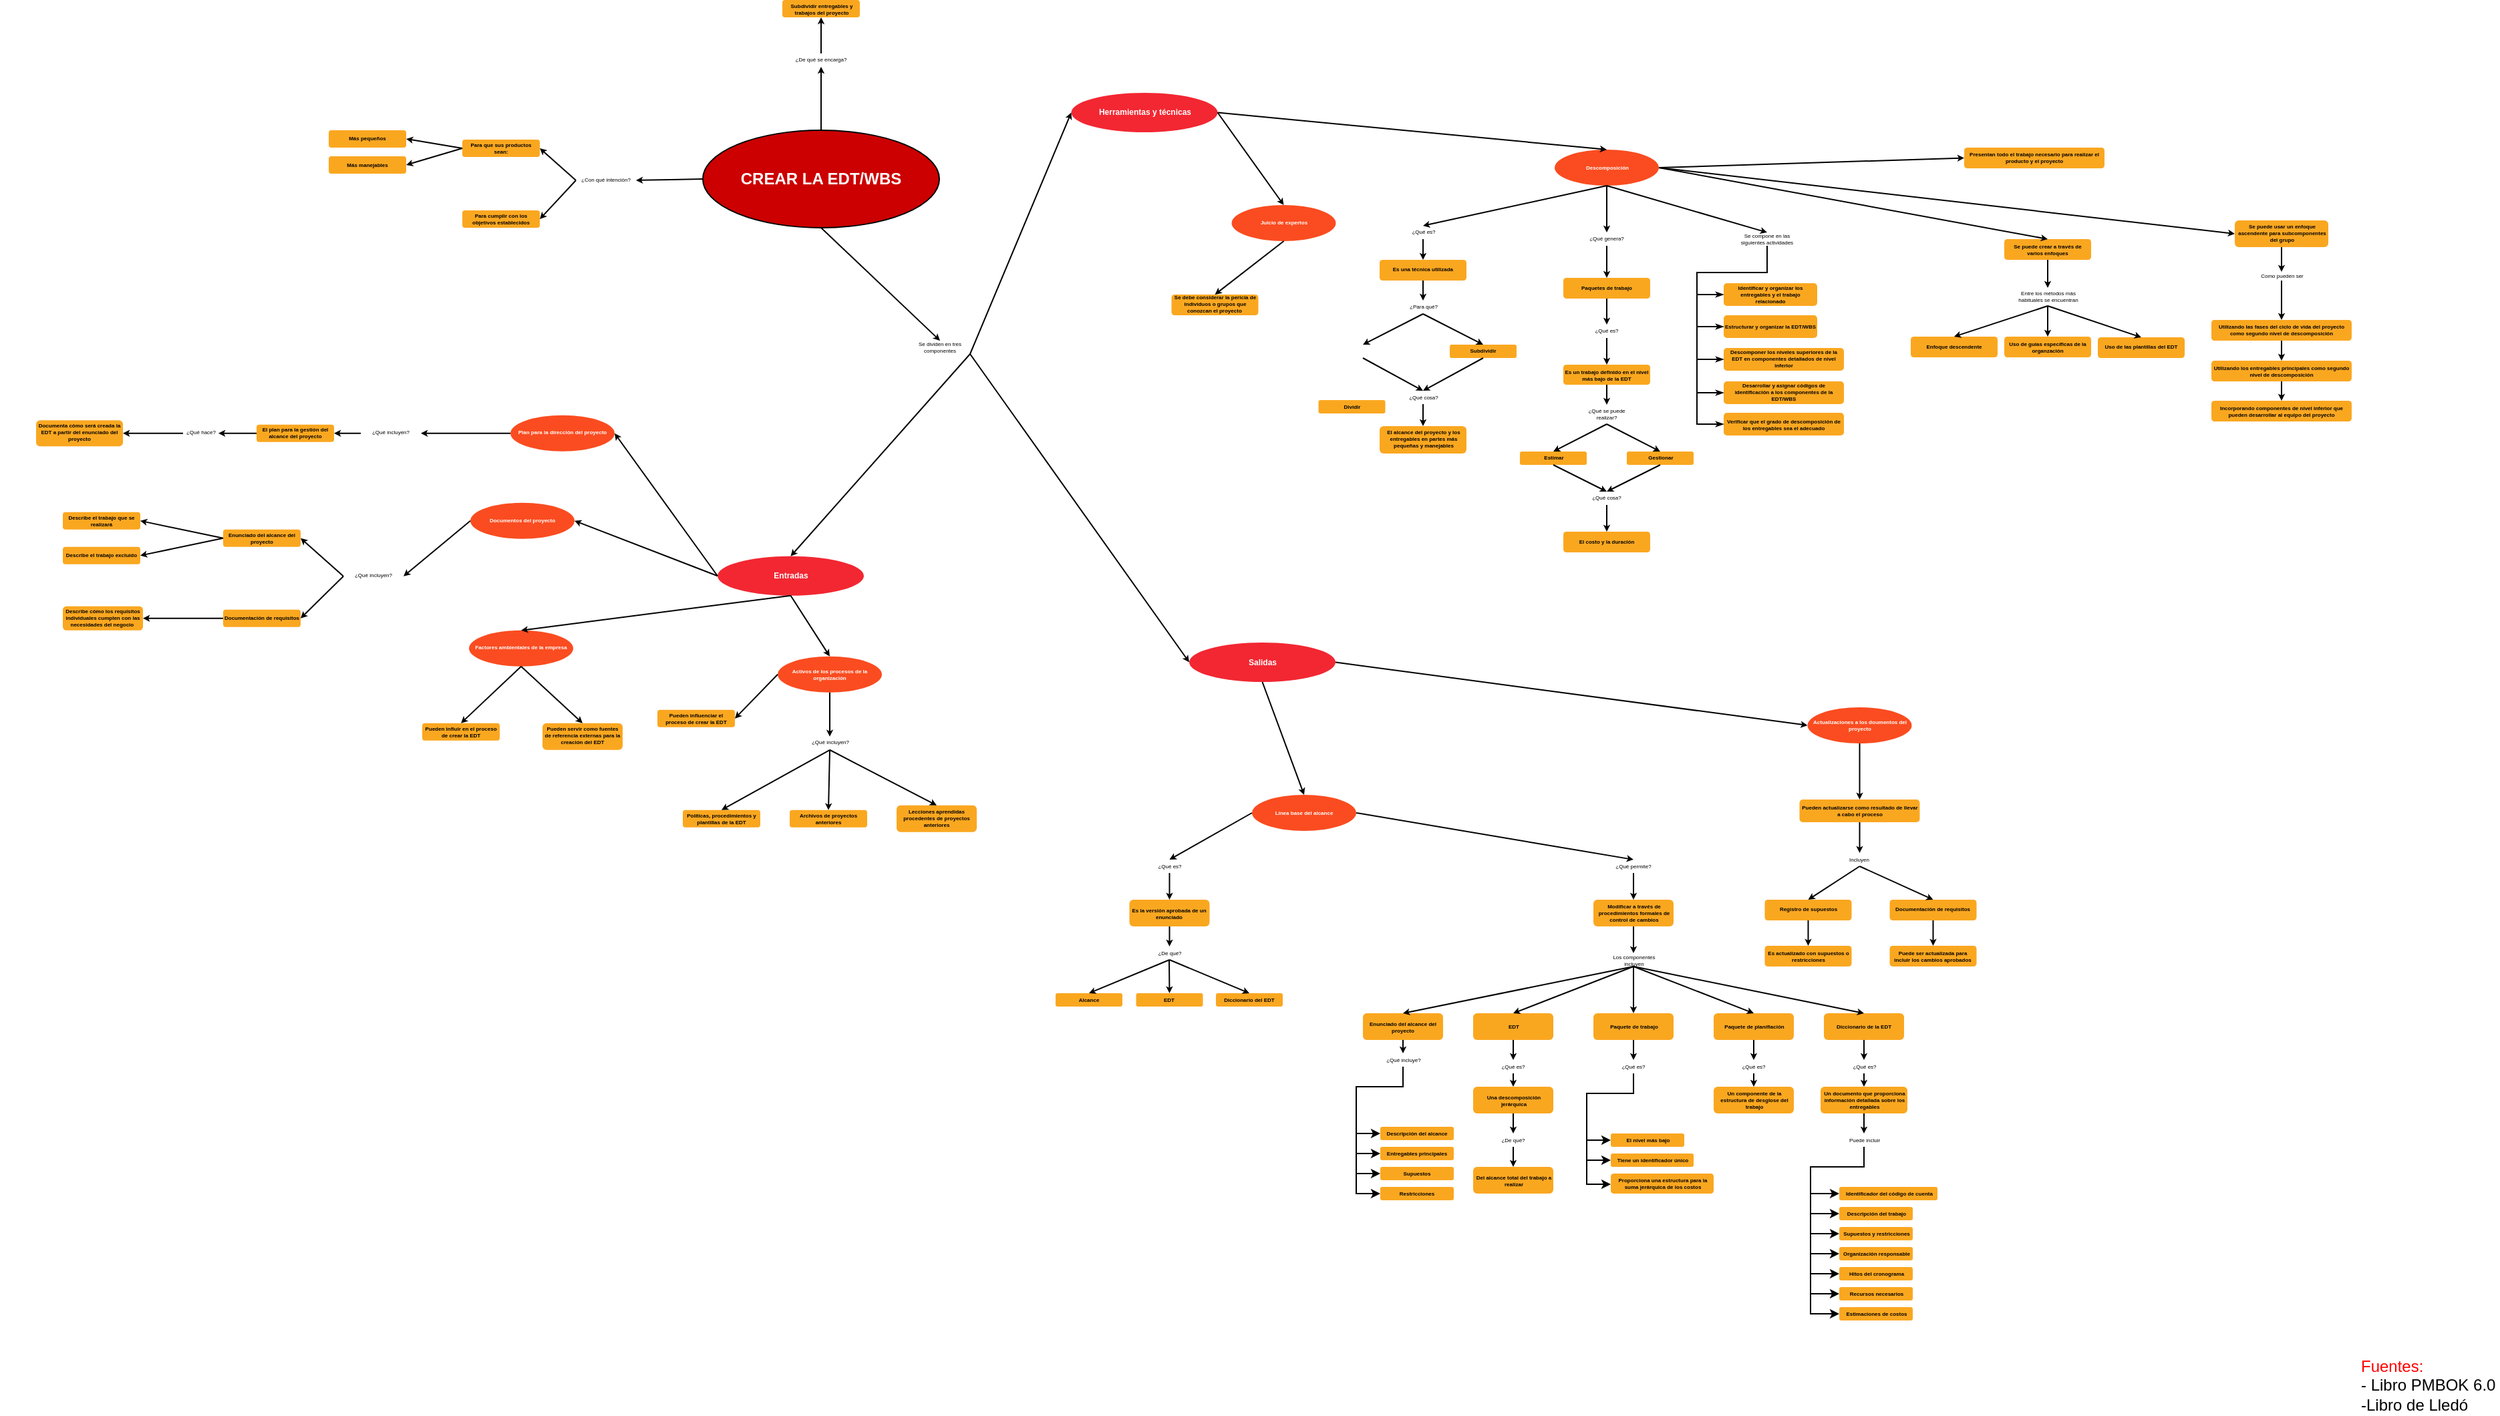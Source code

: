 <mxfile version="21.1.4" type="github">
  <diagram name="Página-1" id="yF_17WNMb-e9FdZoweoe">
    <mxGraphModel dx="2625" dy="1353" grid="1" gridSize="5" guides="1" tooltips="1" connect="1" arrows="1" fold="1" page="1" pageScale="1" pageWidth="2000" pageHeight="1200" math="0" shadow="0">
      <root>
        <mxCell id="0" />
        <mxCell id="1" parent="0" />
        <mxCell id="4fd5o5HvgM6I9_VGSMAm-2" value="&lt;p style=&quot;margin-top: 0pt; margin-bottom: 0pt; margin-left: 0in; direction: ltr; unicode-bidi: embed; word-break: normal;&quot;&gt;¿De qué se encarga?&lt;/p&gt;" style="text;html=1;strokeColor=none;fillColor=none;align=center;verticalAlign=middle;whiteSpace=wrap;rounded=0;fontSize=4;" parent="1" vertex="1">
          <mxGeometry x="692" y="164" width="45" height="10" as="geometry" />
        </mxCell>
        <mxCell id="4fd5o5HvgM6I9_VGSMAm-3" value="Subdividir entregables y trabajos del proyecto" style="rounded=1;whiteSpace=wrap;html=1;fontSize=4;fillColor=#FAA720;strokeColor=none;fontColor=#000000;fontStyle=1" parent="1" vertex="1">
          <mxGeometry x="685.5" y="124" width="58" height="13" as="geometry" />
        </mxCell>
        <mxCell id="4fd5o5HvgM6I9_VGSMAm-4" value="&lt;p style=&quot;margin-top: 0pt; margin-bottom: 0pt; margin-left: 0in; direction: ltr; unicode-bidi: embed; word-break: normal;&quot;&gt;¿Con qué intención?&lt;/p&gt;" style="text;html=1;strokeColor=none;fillColor=none;align=center;verticalAlign=middle;whiteSpace=wrap;rounded=0;fontSize=4;" parent="1" vertex="1">
          <mxGeometry x="531" y="254" width="45" height="10" as="geometry" />
        </mxCell>
        <mxCell id="4fd5o5HvgM6I9_VGSMAm-5" value="Para que sus productos sean:" style="rounded=1;whiteSpace=wrap;html=1;fontSize=4;fillColor=#FAA720;strokeColor=none;fontColor=#000000;fontStyle=1" parent="1" vertex="1">
          <mxGeometry x="446" y="228.5" width="58" height="13" as="geometry" />
        </mxCell>
        <mxCell id="4fd5o5HvgM6I9_VGSMAm-6" value="Más pequeños" style="rounded=1;whiteSpace=wrap;html=1;fontSize=4;fillColor=#FAA720;strokeColor=none;fontColor=#000000;fontStyle=1" parent="1" vertex="1">
          <mxGeometry x="346" y="221.5" width="58" height="13" as="geometry" />
        </mxCell>
        <mxCell id="4fd5o5HvgM6I9_VGSMAm-7" value="Más manejables" style="rounded=1;whiteSpace=wrap;html=1;fontSize=4;fillColor=#FAA720;strokeColor=none;fontColor=#000000;fontStyle=1" parent="1" vertex="1">
          <mxGeometry x="346" y="241" width="58" height="13" as="geometry" />
        </mxCell>
        <mxCell id="4fd5o5HvgM6I9_VGSMAm-8" value="Para cumplir con los objetivos establecidos" style="rounded=1;whiteSpace=wrap;html=1;fontSize=4;fillColor=#FAA720;strokeColor=none;fontColor=#000000;fontStyle=1" parent="1" vertex="1">
          <mxGeometry x="446" y="281.5" width="58" height="13" as="geometry" />
        </mxCell>
        <mxCell id="4fd5o5HvgM6I9_VGSMAm-9" value="&lt;p style=&quot;margin-top: 0pt; margin-bottom: 0pt; margin-left: 0in; direction: ltr; unicode-bidi: embed; word-break: normal;&quot;&gt;Se dividen en tres componentes&lt;/p&gt;" style="text;html=1;strokeColor=none;fillColor=none;align=center;verticalAlign=middle;whiteSpace=wrap;rounded=0;fontSize=4;" parent="1" vertex="1">
          <mxGeometry x="781" y="379" width="45" height="10" as="geometry" />
        </mxCell>
        <mxCell id="4fd5o5HvgM6I9_VGSMAm-10" value="&lt;b style=&quot;font-size: 6px;&quot;&gt;Entradas&lt;/b&gt;" style="ellipse;whiteSpace=wrap;html=1;verticalAlign=middle;labelBackgroundColor=none;fontColor=#ffffff;fillColor=#F22732;strokeColor=none;fontSize=6;" parent="1" vertex="1">
          <mxGeometry x="637" y="540.38" width="109.5" height="29.5" as="geometry" />
        </mxCell>
        <mxCell id="4fd5o5HvgM6I9_VGSMAm-11" value="CREAR LA EDT/WBS" style="ellipse;whiteSpace=wrap;html=1;fontStyle=1;fontColor=#ffffff;fillColor=#CC0000;" parent="1" vertex="1">
          <mxGeometry x="626" y="221.5" width="177" height="73" as="geometry" />
        </mxCell>
        <mxCell id="4fd5o5HvgM6I9_VGSMAm-12" value="&lt;b&gt;Plan para la dirección del proyecto&lt;/b&gt;" style="ellipse;whiteSpace=wrap;html=1;verticalAlign=middle;labelBackgroundColor=none;fontColor=#ffffff;fillColor=#FA4C20;strokeColor=none;fontSize=4;" parent="1" vertex="1">
          <mxGeometry x="482.0" y="434.88" width="78" height="27" as="geometry" />
        </mxCell>
        <mxCell id="4fd5o5HvgM6I9_VGSMAm-15" value="&lt;p style=&quot;margin-top: 0pt; margin-bottom: 0pt; margin-left: 0in; direction: ltr; unicode-bidi: embed; word-break: normal;&quot;&gt;¿Qué incluyen?&lt;/p&gt;" style="text;html=1;strokeColor=none;fillColor=none;align=center;verticalAlign=middle;whiteSpace=wrap;rounded=0;fontSize=4;" parent="1" vertex="1">
          <mxGeometry x="370" y="443.38" width="45" height="10" as="geometry" />
        </mxCell>
        <mxCell id="4fd5o5HvgM6I9_VGSMAm-16" value="El plan para la gestión del alcance del proyecto" style="rounded=1;whiteSpace=wrap;html=1;fontSize=4;fillColor=#FAA720;strokeColor=none;fontColor=#000000;fontStyle=1" parent="1" vertex="1">
          <mxGeometry x="292" y="441.88" width="58" height="13" as="geometry" />
        </mxCell>
        <mxCell id="4fd5o5HvgM6I9_VGSMAm-17" value="&lt;p style=&quot;margin-top: 0pt; margin-bottom: 0pt; margin-left: 0in; direction: ltr; unicode-bidi: embed; word-break: normal;&quot;&gt;¿Qué hace?&lt;/p&gt;" style="text;html=1;strokeColor=none;fillColor=none;align=center;verticalAlign=middle;whiteSpace=wrap;rounded=0;fontSize=4;" parent="1" vertex="1">
          <mxGeometry x="237" y="443.38" width="26.5" height="10" as="geometry" />
        </mxCell>
        <mxCell id="4fd5o5HvgM6I9_VGSMAm-18" value="Documenta cómo será creada la EDT a partir del enunciado del proyecto" style="rounded=1;whiteSpace=wrap;html=1;fontSize=4;fillColor=#FAA720;strokeColor=none;fontColor=#000000;fontStyle=1" parent="1" vertex="1">
          <mxGeometry x="127" y="438.63" width="65" height="19.5" as="geometry" />
        </mxCell>
        <mxCell id="4fd5o5HvgM6I9_VGSMAm-19" value="&lt;b&gt;Documentos del proyecto&lt;/b&gt;" style="ellipse;whiteSpace=wrap;html=1;verticalAlign=middle;labelBackgroundColor=none;fontColor=#ffffff;fillColor=#FA4C20;strokeColor=none;fontSize=4;" parent="1" vertex="1">
          <mxGeometry x="452.0" y="500.38" width="78" height="27" as="geometry" />
        </mxCell>
        <mxCell id="4fd5o5HvgM6I9_VGSMAm-20" value="&lt;p style=&quot;margin-top: 0pt; margin-bottom: 0pt; margin-left: 0in; direction: ltr; unicode-bidi: embed; word-break: normal;&quot;&gt;¿Qué incluyen?&lt;/p&gt;" style="text;html=1;strokeColor=none;fillColor=none;align=center;verticalAlign=middle;whiteSpace=wrap;rounded=0;fontSize=4;" parent="1" vertex="1">
          <mxGeometry x="357" y="550.38" width="45" height="10" as="geometry" />
        </mxCell>
        <mxCell id="4fd5o5HvgM6I9_VGSMAm-21" value="Enunciado del alcance del proyecto" style="rounded=1;whiteSpace=wrap;html=1;fontSize=4;fillColor=#FAA720;strokeColor=none;fontColor=#000000;fontStyle=1" parent="1" vertex="1">
          <mxGeometry x="267" y="520.38" width="58" height="13" as="geometry" />
        </mxCell>
        <mxCell id="4fd5o5HvgM6I9_VGSMAm-22" value="Documentación de requisitos" style="rounded=1;whiteSpace=wrap;html=1;fontSize=4;fillColor=#FAA720;strokeColor=none;fontColor=#000000;fontStyle=1" parent="1" vertex="1">
          <mxGeometry x="267" y="580.38" width="58" height="13" as="geometry" />
        </mxCell>
        <mxCell id="4fd5o5HvgM6I9_VGSMAm-23" value="Describe el trabajo que se realizará" style="rounded=1;whiteSpace=wrap;html=1;fontSize=4;fillColor=#FAA720;strokeColor=none;fontColor=#000000;fontStyle=1" parent="1" vertex="1">
          <mxGeometry x="147" y="507.38" width="58" height="13" as="geometry" />
        </mxCell>
        <mxCell id="4fd5o5HvgM6I9_VGSMAm-24" value="Describe el trabajo excluído" style="rounded=1;whiteSpace=wrap;html=1;fontSize=4;fillColor=#FAA720;strokeColor=none;fontColor=#000000;fontStyle=1" parent="1" vertex="1">
          <mxGeometry x="147" y="533.38" width="58" height="13" as="geometry" />
        </mxCell>
        <mxCell id="4fd5o5HvgM6I9_VGSMAm-25" value="Describe cómo los requisitos individuales cumplen con las necesidades del negocio&amp;nbsp;" style="rounded=1;whiteSpace=wrap;html=1;fontSize=4;fillColor=#FAA720;strokeColor=none;fontColor=#000000;fontStyle=1" parent="1" vertex="1">
          <mxGeometry x="147" y="577.88" width="60" height="18" as="geometry" />
        </mxCell>
        <mxCell id="4fd5o5HvgM6I9_VGSMAm-26" value="&lt;b&gt;Activos de los procesos de la organización&lt;/b&gt;" style="ellipse;whiteSpace=wrap;html=1;verticalAlign=middle;labelBackgroundColor=none;fontColor=#ffffff;fillColor=#FA4C20;strokeColor=none;fontSize=4;" parent="1" vertex="1">
          <mxGeometry x="682.0" y="615.38" width="78" height="27" as="geometry" />
        </mxCell>
        <mxCell id="4fd5o5HvgM6I9_VGSMAm-27" value="Pueden influenciar el proceso de crear la EDT" style="rounded=1;whiteSpace=wrap;html=1;fontSize=4;fillColor=#FAA720;strokeColor=none;fontColor=#000000;fontStyle=1" parent="1" vertex="1">
          <mxGeometry x="592" y="655.38" width="58" height="13" as="geometry" />
        </mxCell>
        <mxCell id="4fd5o5HvgM6I9_VGSMAm-28" value="&lt;p style=&quot;margin-top: 0pt; margin-bottom: 0pt; margin-left: 0in; direction: ltr; unicode-bidi: embed; word-break: normal;&quot;&gt;¿Qué incluyen?&lt;/p&gt;" style="text;html=1;strokeColor=none;fillColor=none;align=center;verticalAlign=middle;whiteSpace=wrap;rounded=0;fontSize=4;" parent="1" vertex="1">
          <mxGeometry x="698.5" y="675.38" width="45" height="10" as="geometry" />
        </mxCell>
        <mxCell id="4fd5o5HvgM6I9_VGSMAm-29" value="Políticas, procedimientos y plantillas de la EDT" style="rounded=1;whiteSpace=wrap;html=1;fontSize=4;fillColor=#FAA720;strokeColor=none;fontColor=#000000;fontStyle=1" parent="1" vertex="1">
          <mxGeometry x="611" y="730.38" width="58" height="13" as="geometry" />
        </mxCell>
        <mxCell id="4fd5o5HvgM6I9_VGSMAm-30" value="Archivos de proyectos anteriores" style="rounded=1;whiteSpace=wrap;html=1;fontSize=4;fillColor=#FAA720;strokeColor=none;fontColor=#000000;fontStyle=1" parent="1" vertex="1">
          <mxGeometry x="691" y="730.38" width="58" height="13" as="geometry" />
        </mxCell>
        <mxCell id="4fd5o5HvgM6I9_VGSMAm-31" value="Lecciones aprendidas procedentes de proyectos anteriores" style="rounded=1;whiteSpace=wrap;html=1;fontSize=4;fillColor=#FAA720;strokeColor=none;fontColor=#000000;fontStyle=1" parent="1" vertex="1">
          <mxGeometry x="771" y="726.88" width="60" height="20" as="geometry" />
        </mxCell>
        <mxCell id="4fd5o5HvgM6I9_VGSMAm-32" value="" style="endArrow=classic;html=1;rounded=0;endSize=2;exitX=0.5;exitY=0;exitDx=0;exitDy=0;entryX=0.5;entryY=1;entryDx=0;entryDy=0;" parent="1" source="4fd5o5HvgM6I9_VGSMAm-11" target="4fd5o5HvgM6I9_VGSMAm-2" edge="1">
          <mxGeometry width="50" height="50" relative="1" as="geometry">
            <mxPoint x="717" y="205" as="sourcePoint" />
            <mxPoint x="603" y="166" as="targetPoint" />
          </mxGeometry>
        </mxCell>
        <mxCell id="4fd5o5HvgM6I9_VGSMAm-33" value="" style="endArrow=classic;html=1;rounded=0;endSize=2;exitX=0.5;exitY=0;exitDx=0;exitDy=0;entryX=0.5;entryY=1;entryDx=0;entryDy=0;" parent="1" source="4fd5o5HvgM6I9_VGSMAm-2" target="4fd5o5HvgM6I9_VGSMAm-3" edge="1">
          <mxGeometry width="50" height="50" relative="1" as="geometry">
            <mxPoint x="836" y="226.5" as="sourcePoint" />
            <mxPoint x="737" y="161.5" as="targetPoint" />
          </mxGeometry>
        </mxCell>
        <mxCell id="4fd5o5HvgM6I9_VGSMAm-34" value="" style="endArrow=classic;html=1;rounded=0;endSize=2;exitX=0;exitY=0.5;exitDx=0;exitDy=0;entryX=1;entryY=0.5;entryDx=0;entryDy=0;" parent="1" source="4fd5o5HvgM6I9_VGSMAm-11" target="4fd5o5HvgM6I9_VGSMAm-4" edge="1">
          <mxGeometry width="50" height="50" relative="1" as="geometry">
            <mxPoint x="518.5" y="225.5" as="sourcePoint" />
            <mxPoint x="518.5" y="198.5" as="targetPoint" />
          </mxGeometry>
        </mxCell>
        <mxCell id="4fd5o5HvgM6I9_VGSMAm-35" value="" style="endArrow=classic;html=1;rounded=0;endSize=2;exitX=0;exitY=0.5;exitDx=0;exitDy=0;entryX=1;entryY=0.5;entryDx=0;entryDy=0;" parent="1" source="4fd5o5HvgM6I9_VGSMAm-4" target="4fd5o5HvgM6I9_VGSMAm-5" edge="1">
          <mxGeometry width="50" height="50" relative="1" as="geometry">
            <mxPoint x="666" y="318.5" as="sourcePoint" />
            <mxPoint x="581" y="264.5" as="targetPoint" />
          </mxGeometry>
        </mxCell>
        <mxCell id="4fd5o5HvgM6I9_VGSMAm-36" value="" style="endArrow=classic;html=1;rounded=0;endSize=2;exitX=0;exitY=0.5;exitDx=0;exitDy=0;entryX=1;entryY=0.5;entryDx=0;entryDy=0;" parent="1" source="4fd5o5HvgM6I9_VGSMAm-4" target="4fd5o5HvgM6I9_VGSMAm-8" edge="1">
          <mxGeometry width="50" height="50" relative="1" as="geometry">
            <mxPoint x="536" y="264.5" as="sourcePoint" />
            <mxPoint x="509" y="240.5" as="targetPoint" />
          </mxGeometry>
        </mxCell>
        <mxCell id="4fd5o5HvgM6I9_VGSMAm-37" value="" style="endArrow=classic;html=1;rounded=0;endSize=2;exitX=0;exitY=0.5;exitDx=0;exitDy=0;entryX=1;entryY=0.5;entryDx=0;entryDy=0;" parent="1" source="4fd5o5HvgM6I9_VGSMAm-5" target="4fd5o5HvgM6I9_VGSMAm-7" edge="1">
          <mxGeometry width="50" height="50" relative="1" as="geometry">
            <mxPoint x="536" y="264.5" as="sourcePoint" />
            <mxPoint x="509" y="293.5" as="targetPoint" />
          </mxGeometry>
        </mxCell>
        <mxCell id="4fd5o5HvgM6I9_VGSMAm-38" value="" style="endArrow=classic;html=1;rounded=0;endSize=2;exitX=0;exitY=0.5;exitDx=0;exitDy=0;entryX=1;entryY=0.5;entryDx=0;entryDy=0;" parent="1" source="4fd5o5HvgM6I9_VGSMAm-5" target="4fd5o5HvgM6I9_VGSMAm-6" edge="1">
          <mxGeometry width="50" height="50" relative="1" as="geometry">
            <mxPoint x="451" y="240.5" as="sourcePoint" />
            <mxPoint x="409" y="252.5" as="targetPoint" />
          </mxGeometry>
        </mxCell>
        <mxCell id="4fd5o5HvgM6I9_VGSMAm-39" value="" style="endArrow=classic;html=1;rounded=0;endSize=2;exitX=0.5;exitY=1;exitDx=0;exitDy=0;entryX=0.5;entryY=0;entryDx=0;entryDy=0;" parent="1" source="4fd5o5HvgM6I9_VGSMAm-11" target="4fd5o5HvgM6I9_VGSMAm-9" edge="1">
          <mxGeometry width="50" height="50" relative="1" as="geometry">
            <mxPoint x="752" y="349" as="sourcePoint" />
            <mxPoint x="710" y="361" as="targetPoint" />
          </mxGeometry>
        </mxCell>
        <mxCell id="4fd5o5HvgM6I9_VGSMAm-40" value="" style="endArrow=classic;html=1;rounded=0;endSize=2;exitX=1;exitY=1;exitDx=0;exitDy=0;entryX=0.5;entryY=0;entryDx=0;entryDy=0;" parent="1" source="4fd5o5HvgM6I9_VGSMAm-9" target="4fd5o5HvgM6I9_VGSMAm-10" edge="1">
          <mxGeometry width="50" height="50" relative="1" as="geometry">
            <mxPoint x="682.5" y="425.5" as="sourcePoint" />
            <mxPoint x="846.5" y="497.5" as="targetPoint" />
          </mxGeometry>
        </mxCell>
        <mxCell id="4fd5o5HvgM6I9_VGSMAm-41" value="" style="endArrow=classic;html=1;rounded=0;endSize=2;exitX=0;exitY=0.5;exitDx=0;exitDy=0;entryX=1;entryY=0.5;entryDx=0;entryDy=0;" parent="1" source="4fd5o5HvgM6I9_VGSMAm-10" target="4fd5o5HvgM6I9_VGSMAm-12" edge="1">
          <mxGeometry width="50" height="50" relative="1" as="geometry">
            <mxPoint x="630" y="390.38" as="sourcePoint" />
            <mxPoint x="567" y="540.38" as="targetPoint" />
          </mxGeometry>
        </mxCell>
        <mxCell id="4fd5o5HvgM6I9_VGSMAm-42" value="" style="endArrow=classic;html=1;rounded=0;endSize=2;exitX=0;exitY=0.5;exitDx=0;exitDy=0;entryX=1;entryY=0.5;entryDx=0;entryDy=0;" parent="1" source="4fd5o5HvgM6I9_VGSMAm-12" target="4fd5o5HvgM6I9_VGSMAm-15" edge="1">
          <mxGeometry width="50" height="50" relative="1" as="geometry">
            <mxPoint x="507" y="526.88" as="sourcePoint" />
            <mxPoint x="405" y="479.88" as="targetPoint" />
          </mxGeometry>
        </mxCell>
        <mxCell id="4fd5o5HvgM6I9_VGSMAm-43" value="" style="endArrow=classic;html=1;rounded=0;endSize=2;exitX=0;exitY=0.5;exitDx=0;exitDy=0;entryX=1;entryY=0.5;entryDx=0;entryDy=0;" parent="1" source="4fd5o5HvgM6I9_VGSMAm-15" target="4fd5o5HvgM6I9_VGSMAm-16" edge="1">
          <mxGeometry width="50" height="50" relative="1" as="geometry">
            <mxPoint x="417" y="494.88" as="sourcePoint" />
            <mxPoint x="350" y="494.88" as="targetPoint" />
          </mxGeometry>
        </mxCell>
        <mxCell id="4fd5o5HvgM6I9_VGSMAm-44" value="" style="endArrow=classic;html=1;rounded=0;endSize=2;exitX=0;exitY=0.5;exitDx=0;exitDy=0;entryX=1;entryY=0.5;entryDx=0;entryDy=0;" parent="1" source="4fd5o5HvgM6I9_VGSMAm-16" target="4fd5o5HvgM6I9_VGSMAm-17" edge="1">
          <mxGeometry width="50" height="50" relative="1" as="geometry">
            <mxPoint x="270" y="470.88" as="sourcePoint" />
            <mxPoint x="250" y="469.88" as="targetPoint" />
          </mxGeometry>
        </mxCell>
        <mxCell id="_qi5DETNOeuMOkgQA8o_-1" value="" style="endArrow=classic;html=1;rounded=0;endSize=2;exitX=0;exitY=0.5;exitDx=0;exitDy=0;entryX=1;entryY=0.5;entryDx=0;entryDy=0;" parent="1" source="4fd5o5HvgM6I9_VGSMAm-17" target="4fd5o5HvgM6I9_VGSMAm-18" edge="1">
          <mxGeometry width="50" height="50" relative="1" as="geometry">
            <mxPoint x="297" y="453.88" as="sourcePoint" />
            <mxPoint x="269" y="453.88" as="targetPoint" />
          </mxGeometry>
        </mxCell>
        <mxCell id="_qi5DETNOeuMOkgQA8o_-2" value="" style="endArrow=classic;html=1;rounded=0;endSize=2;exitX=0;exitY=0.5;exitDx=0;exitDy=0;entryX=1;entryY=0.5;entryDx=0;entryDy=0;" parent="1" source="4fd5o5HvgM6I9_VGSMAm-10" target="4fd5o5HvgM6I9_VGSMAm-19" edge="1">
          <mxGeometry width="50" height="50" relative="1" as="geometry">
            <mxPoint x="642" y="560.38" as="sourcePoint" />
            <mxPoint x="540" y="514.38" as="targetPoint" />
          </mxGeometry>
        </mxCell>
        <mxCell id="_qi5DETNOeuMOkgQA8o_-3" value="" style="endArrow=classic;html=1;rounded=0;endSize=2;exitX=0;exitY=0.5;exitDx=0;exitDy=0;entryX=1;entryY=0.5;entryDx=0;entryDy=0;" parent="1" source="4fd5o5HvgM6I9_VGSMAm-19" target="4fd5o5HvgM6I9_VGSMAm-20" edge="1">
          <mxGeometry width="50" height="50" relative="1" as="geometry">
            <mxPoint x="479" y="581.38" as="sourcePoint" />
            <mxPoint x="412" y="580.38" as="targetPoint" />
          </mxGeometry>
        </mxCell>
        <mxCell id="_qi5DETNOeuMOkgQA8o_-4" value="" style="endArrow=classic;html=1;rounded=0;endSize=2;exitX=0;exitY=0.5;exitDx=0;exitDy=0;entryX=1;entryY=0.5;entryDx=0;entryDy=0;" parent="1" source="4fd5o5HvgM6I9_VGSMAm-20" target="4fd5o5HvgM6I9_VGSMAm-21" edge="1">
          <mxGeometry width="50" height="50" relative="1" as="geometry">
            <mxPoint x="457" y="519.38" as="sourcePoint" />
            <mxPoint x="407" y="560.38" as="targetPoint" />
          </mxGeometry>
        </mxCell>
        <mxCell id="_qi5DETNOeuMOkgQA8o_-5" value="" style="endArrow=classic;html=1;rounded=0;endSize=2;exitX=0;exitY=0.5;exitDx=0;exitDy=0;entryX=1;entryY=0.5;entryDx=0;entryDy=0;" parent="1" source="4fd5o5HvgM6I9_VGSMAm-20" target="4fd5o5HvgM6I9_VGSMAm-22" edge="1">
          <mxGeometry width="50" height="50" relative="1" as="geometry">
            <mxPoint x="362" y="560.38" as="sourcePoint" />
            <mxPoint x="330" y="532.38" as="targetPoint" />
          </mxGeometry>
        </mxCell>
        <mxCell id="_qi5DETNOeuMOkgQA8o_-6" value="" style="endArrow=classic;html=1;rounded=0;endSize=2;exitX=0;exitY=0.5;exitDx=0;exitDy=0;entryX=1;entryY=0.5;entryDx=0;entryDy=0;" parent="1" source="4fd5o5HvgM6I9_VGSMAm-22" target="4fd5o5HvgM6I9_VGSMAm-25" edge="1">
          <mxGeometry width="50" height="50" relative="1" as="geometry">
            <mxPoint x="362" y="560.38" as="sourcePoint" />
            <mxPoint x="330" y="592.38" as="targetPoint" />
          </mxGeometry>
        </mxCell>
        <mxCell id="_qi5DETNOeuMOkgQA8o_-7" value="" style="endArrow=classic;html=1;rounded=0;endSize=2;exitX=0;exitY=0.5;exitDx=0;exitDy=0;entryX=1;entryY=0.5;entryDx=0;entryDy=0;" parent="1" source="4fd5o5HvgM6I9_VGSMAm-21" target="4fd5o5HvgM6I9_VGSMAm-24" edge="1">
          <mxGeometry width="50" height="50" relative="1" as="geometry">
            <mxPoint x="272" y="592.38" as="sourcePoint" />
            <mxPoint x="212" y="592.38" as="targetPoint" />
          </mxGeometry>
        </mxCell>
        <mxCell id="_qi5DETNOeuMOkgQA8o_-8" value="" style="endArrow=classic;html=1;rounded=0;endSize=2;exitX=0;exitY=0.5;exitDx=0;exitDy=0;entryX=1;entryY=0.5;entryDx=0;entryDy=0;" parent="1" source="4fd5o5HvgM6I9_VGSMAm-21" target="4fd5o5HvgM6I9_VGSMAm-23" edge="1">
          <mxGeometry width="50" height="50" relative="1" as="geometry">
            <mxPoint x="272" y="532.38" as="sourcePoint" />
            <mxPoint x="210" y="545.38" as="targetPoint" />
          </mxGeometry>
        </mxCell>
        <mxCell id="_qi5DETNOeuMOkgQA8o_-9" value="" style="endArrow=classic;html=1;rounded=0;endSize=2;exitX=0.5;exitY=1;exitDx=0;exitDy=0;entryX=0.5;entryY=0;entryDx=0;entryDy=0;" parent="1" source="4fd5o5HvgM6I9_VGSMAm-10" target="4fd5o5HvgM6I9_VGSMAm-26" edge="1">
          <mxGeometry width="50" height="50" relative="1" as="geometry">
            <mxPoint x="642" y="560.38" as="sourcePoint" />
            <mxPoint x="540" y="624.38" as="targetPoint" />
          </mxGeometry>
        </mxCell>
        <mxCell id="_qi5DETNOeuMOkgQA8o_-10" value="" style="endArrow=classic;html=1;rounded=0;endSize=2;exitX=0;exitY=0.5;exitDx=0;exitDy=0;entryX=1;entryY=0.5;entryDx=0;entryDy=0;" parent="1" source="4fd5o5HvgM6I9_VGSMAm-26" target="4fd5o5HvgM6I9_VGSMAm-27" edge="1">
          <mxGeometry width="50" height="50" relative="1" as="geometry">
            <mxPoint x="807" y="505.38" as="sourcePoint" />
            <mxPoint x="726" y="620.38" as="targetPoint" />
          </mxGeometry>
        </mxCell>
        <mxCell id="_qi5DETNOeuMOkgQA8o_-11" value="" style="endArrow=classic;html=1;rounded=0;endSize=2;exitX=0.5;exitY=1;exitDx=0;exitDy=0;entryX=0.5;entryY=0;entryDx=0;entryDy=0;" parent="1" source="4fd5o5HvgM6I9_VGSMAm-26" target="4fd5o5HvgM6I9_VGSMAm-28" edge="1">
          <mxGeometry width="50" height="50" relative="1" as="geometry">
            <mxPoint x="687" y="634.38" as="sourcePoint" />
            <mxPoint x="655" y="667.38" as="targetPoint" />
          </mxGeometry>
        </mxCell>
        <mxCell id="_qi5DETNOeuMOkgQA8o_-12" value="" style="endArrow=classic;html=1;rounded=0;endSize=2;exitX=0.5;exitY=1;exitDx=0;exitDy=0;entryX=0.5;entryY=0;entryDx=0;entryDy=0;" parent="1" source="4fd5o5HvgM6I9_VGSMAm-28" target="4fd5o5HvgM6I9_VGSMAm-29" edge="1">
          <mxGeometry width="50" height="50" relative="1" as="geometry">
            <mxPoint x="726" y="647.38" as="sourcePoint" />
            <mxPoint x="726" y="680.38" as="targetPoint" />
          </mxGeometry>
        </mxCell>
        <mxCell id="_qi5DETNOeuMOkgQA8o_-13" value="" style="endArrow=classic;html=1;rounded=0;endSize=2;exitX=0.5;exitY=1;exitDx=0;exitDy=0;entryX=0.5;entryY=0;entryDx=0;entryDy=0;" parent="1" source="4fd5o5HvgM6I9_VGSMAm-28" target="4fd5o5HvgM6I9_VGSMAm-30" edge="1">
          <mxGeometry width="50" height="50" relative="1" as="geometry">
            <mxPoint x="726" y="690.38" as="sourcePoint" />
            <mxPoint x="645" y="735.38" as="targetPoint" />
          </mxGeometry>
        </mxCell>
        <mxCell id="_qi5DETNOeuMOkgQA8o_-14" value="" style="endArrow=classic;html=1;rounded=0;endSize=2;exitX=0.5;exitY=1;exitDx=0;exitDy=0;entryX=0.5;entryY=0;entryDx=0;entryDy=0;" parent="1" source="4fd5o5HvgM6I9_VGSMAm-28" target="4fd5o5HvgM6I9_VGSMAm-31" edge="1">
          <mxGeometry width="50" height="50" relative="1" as="geometry">
            <mxPoint x="726" y="690.38" as="sourcePoint" />
            <mxPoint x="725" y="735.38" as="targetPoint" />
          </mxGeometry>
        </mxCell>
        <mxCell id="_qi5DETNOeuMOkgQA8o_-15" value="&lt;b&gt;Factores ambientales de la empresa&lt;/b&gt;" style="ellipse;whiteSpace=wrap;html=1;verticalAlign=middle;labelBackgroundColor=none;fontColor=#ffffff;fillColor=#FA4C20;strokeColor=none;fontSize=4;" parent="1" vertex="1">
          <mxGeometry x="451.0" y="595.88" width="78" height="27" as="geometry" />
        </mxCell>
        <mxCell id="_qi5DETNOeuMOkgQA8o_-16" value="Pueden influir en el proceso de crear la EDT" style="rounded=1;whiteSpace=wrap;html=1;fontSize=4;fillColor=#FAA720;strokeColor=none;fontColor=#000000;fontStyle=1" parent="1" vertex="1">
          <mxGeometry x="416" y="665.38" width="58" height="13" as="geometry" />
        </mxCell>
        <mxCell id="_qi5DETNOeuMOkgQA8o_-17" value="Pueden servir como fuentes de referencia externas para la creación del EDT" style="rounded=1;whiteSpace=wrap;html=1;fontSize=4;fillColor=#FAA720;strokeColor=none;fontColor=#000000;fontStyle=1" parent="1" vertex="1">
          <mxGeometry x="506" y="665.38" width="60" height="20" as="geometry" />
        </mxCell>
        <mxCell id="_qi5DETNOeuMOkgQA8o_-19" value="" style="endArrow=classic;html=1;rounded=0;endSize=2;exitX=0.5;exitY=1;exitDx=0;exitDy=0;entryX=0.5;entryY=0;entryDx=0;entryDy=0;" parent="1" source="_qi5DETNOeuMOkgQA8o_-15" target="_qi5DETNOeuMOkgQA8o_-17" edge="1">
          <mxGeometry width="50" height="50" relative="1" as="geometry">
            <mxPoint x="537" y="663.88" as="sourcePoint" />
            <mxPoint x="456" y="708.88" as="targetPoint" />
          </mxGeometry>
        </mxCell>
        <mxCell id="_qi5DETNOeuMOkgQA8o_-20" value="" style="endArrow=classic;html=1;rounded=0;endSize=2;exitX=0.5;exitY=1;exitDx=0;exitDy=0;entryX=0.5;entryY=0;entryDx=0;entryDy=0;" parent="1" source="_qi5DETNOeuMOkgQA8o_-15" target="_qi5DETNOeuMOkgQA8o_-16" edge="1">
          <mxGeometry width="50" height="50" relative="1" as="geometry">
            <mxPoint x="495" y="627.88" as="sourcePoint" />
            <mxPoint x="541" y="670.88" as="targetPoint" />
          </mxGeometry>
        </mxCell>
        <mxCell id="_qi5DETNOeuMOkgQA8o_-21" value="" style="endArrow=classic;html=1;rounded=0;endSize=2;exitX=0.5;exitY=1;exitDx=0;exitDy=0;entryX=0.5;entryY=0;entryDx=0;entryDy=0;" parent="1" source="4fd5o5HvgM6I9_VGSMAm-10" target="_qi5DETNOeuMOkgQA8o_-15" edge="1">
          <mxGeometry width="50" height="50" relative="1" as="geometry">
            <mxPoint x="642" y="560.38" as="sourcePoint" />
            <mxPoint x="532" y="675.38" as="targetPoint" />
          </mxGeometry>
        </mxCell>
        <mxCell id="_qi5DETNOeuMOkgQA8o_-22" value="&lt;b style=&quot;font-size: 6px;&quot;&gt;Herramientas y técnicas&lt;/b&gt;" style="ellipse;whiteSpace=wrap;html=1;verticalAlign=middle;labelBackgroundColor=none;fontColor=#ffffff;fillColor=#F22732;strokeColor=none;fontSize=6;" parent="1" vertex="1">
          <mxGeometry x="901.75" y="193.5" width="109.5" height="29.5" as="geometry" />
        </mxCell>
        <mxCell id="_qi5DETNOeuMOkgQA8o_-23" value="&lt;b&gt;Juicio de expertos&lt;/b&gt;" style="ellipse;whiteSpace=wrap;html=1;verticalAlign=middle;labelBackgroundColor=none;fontColor=#ffffff;fillColor=#FA4C20;strokeColor=none;fontSize=4;" parent="1" vertex="1">
          <mxGeometry x="1021.75" y="277.5" width="78" height="27" as="geometry" />
        </mxCell>
        <mxCell id="_qi5DETNOeuMOkgQA8o_-24" value="Se debe considerar la pericia de individuos o grupos que conozcan el proyecto&amp;nbsp;" style="rounded=1;whiteSpace=wrap;html=1;fontSize=4;fillColor=#FAA720;strokeColor=none;fontColor=#000000;fontStyle=1" parent="1" vertex="1">
          <mxGeometry x="976.75" y="344.5" width="65" height="15.5" as="geometry" />
        </mxCell>
        <mxCell id="_qi5DETNOeuMOkgQA8o_-26" value="&lt;b&gt;Descomposición&lt;/b&gt;" style="ellipse;whiteSpace=wrap;html=1;verticalAlign=middle;labelBackgroundColor=none;fontColor=#ffffff;fillColor=#FA4C20;strokeColor=none;fontSize=4;" parent="1" vertex="1">
          <mxGeometry x="1263.5" y="236" width="78" height="27" as="geometry" />
        </mxCell>
        <mxCell id="_qi5DETNOeuMOkgQA8o_-27" value="Es una técnica utilizada&amp;nbsp;" style="rounded=1;whiteSpace=wrap;html=1;fontSize=4;fillColor=#FAA720;strokeColor=none;fontColor=#000000;fontStyle=1" parent="1" vertex="1">
          <mxGeometry x="1132.5" y="318.5" width="65" height="15.5" as="geometry" />
        </mxCell>
        <mxCell id="_qi5DETNOeuMOkgQA8o_-28" value="&lt;p style=&quot;margin-top: 0pt; margin-bottom: 0pt; margin-left: 0in; direction: ltr; unicode-bidi: embed; word-break: normal;&quot;&gt;¿Qué es?&lt;/p&gt;" style="text;html=1;strokeColor=none;fillColor=none;align=center;verticalAlign=middle;whiteSpace=wrap;rounded=0;fontSize=4;" parent="1" vertex="1">
          <mxGeometry x="1142.5" y="293" width="45" height="10" as="geometry" />
        </mxCell>
        <mxCell id="_qi5DETNOeuMOkgQA8o_-29" value="&lt;p style=&quot;margin-top: 0pt; margin-bottom: 0pt; margin-left: 0in; direction: ltr; unicode-bidi: embed; word-break: normal;&quot;&gt;¿Para qué?&lt;/p&gt;" style="text;html=1;strokeColor=none;fillColor=none;align=center;verticalAlign=middle;whiteSpace=wrap;rounded=0;fontSize=4;" parent="1" vertex="1">
          <mxGeometry x="1142.5" y="349" width="45" height="10" as="geometry" />
        </mxCell>
        <mxCell id="_qi5DETNOeuMOkgQA8o_-30" value="Dividir" style="rounded=1;whiteSpace=wrap;html=1;fontSize=4;fillColor=#FAA720;strokeColor=none;fontColor=#000000;fontStyle=1" parent="1" vertex="1">
          <mxGeometry x="1086.75" y="423.5" width="50" height="10" as="geometry" />
        </mxCell>
        <mxCell id="_qi5DETNOeuMOkgQA8o_-31" value="Subdividir" style="rounded=1;whiteSpace=wrap;html=1;fontSize=4;fillColor=#FAA720;strokeColor=none;fontColor=#000000;fontStyle=1" parent="1" vertex="1">
          <mxGeometry x="1185" y="382" width="50" height="10" as="geometry" />
        </mxCell>
        <mxCell id="_qi5DETNOeuMOkgQA8o_-32" value="&lt;p style=&quot;margin-top: 0pt; margin-bottom: 0pt; margin-left: 0in; direction: ltr; unicode-bidi: embed; word-break: normal;&quot;&gt;¿Qué cosa?&lt;/p&gt;" style="text;html=1;strokeColor=none;fillColor=none;align=center;verticalAlign=middle;whiteSpace=wrap;rounded=0;fontSize=4;" parent="1" vertex="1">
          <mxGeometry x="1142.5" y="416.5" width="45" height="10" as="geometry" />
        </mxCell>
        <mxCell id="_qi5DETNOeuMOkgQA8o_-33" value="El alcance del proyecto y los entregables en partes más pequeñas y manejables" style="rounded=1;whiteSpace=wrap;html=1;fontSize=4;fillColor=#FAA720;strokeColor=none;fontColor=#000000;fontStyle=1" parent="1" vertex="1">
          <mxGeometry x="1132.5" y="443" width="65" height="20.5" as="geometry" />
        </mxCell>
        <mxCell id="_qi5DETNOeuMOkgQA8o_-35" value="" style="endArrow=classic;html=1;rounded=0;endSize=2;exitX=1;exitY=0.5;exitDx=0;exitDy=0;entryX=0.5;entryY=0;entryDx=0;entryDy=0;" parent="1" source="_qi5DETNOeuMOkgQA8o_-22" target="_qi5DETNOeuMOkgQA8o_-26" edge="1">
          <mxGeometry width="50" height="50" relative="1" as="geometry">
            <mxPoint x="1081.75" y="395" as="sourcePoint" />
            <mxPoint x="1161.75" y="437" as="targetPoint" />
          </mxGeometry>
        </mxCell>
        <mxCell id="_qi5DETNOeuMOkgQA8o_-36" value="" style="endArrow=classic;html=1;rounded=0;endSize=2;entryX=0.5;entryY=0;entryDx=0;entryDy=0;exitX=1;exitY=0.5;exitDx=0;exitDy=0;" parent="1" source="_qi5DETNOeuMOkgQA8o_-22" target="_qi5DETNOeuMOkgQA8o_-23" edge="1">
          <mxGeometry width="50" height="50" relative="1" as="geometry">
            <mxPoint x="1156.75" y="199.5" as="sourcePoint" />
            <mxPoint x="1260.75" y="282.5" as="targetPoint" />
          </mxGeometry>
        </mxCell>
        <mxCell id="_qi5DETNOeuMOkgQA8o_-37" value="" style="endArrow=classic;html=1;rounded=0;endSize=2;entryX=0.5;entryY=0;entryDx=0;entryDy=0;exitX=0.5;exitY=1;exitDx=0;exitDy=0;" parent="1" source="_qi5DETNOeuMOkgQA8o_-23" target="_qi5DETNOeuMOkgQA8o_-24" edge="1">
          <mxGeometry width="50" height="50" relative="1" as="geometry">
            <mxPoint x="1071.75" y="324.5" as="sourcePoint" />
            <mxPoint x="1065.75" y="282.5" as="targetPoint" />
          </mxGeometry>
        </mxCell>
        <mxCell id="_qi5DETNOeuMOkgQA8o_-38" value="" style="endArrow=classic;html=1;rounded=0;endSize=2;entryX=0.5;entryY=0;entryDx=0;entryDy=0;exitX=0.5;exitY=1;exitDx=0;exitDy=0;" parent="1" source="_qi5DETNOeuMOkgQA8o_-26" target="_qi5DETNOeuMOkgQA8o_-28" edge="1">
          <mxGeometry width="50" height="50" relative="1" as="geometry">
            <mxPoint x="1074" y="268" as="sourcePoint" />
            <mxPoint x="1023" y="308" as="targetPoint" />
          </mxGeometry>
        </mxCell>
        <mxCell id="_qi5DETNOeuMOkgQA8o_-39" value="" style="endArrow=classic;html=1;rounded=0;endSize=2;entryX=0.5;entryY=0;entryDx=0;entryDy=0;exitX=0.5;exitY=1;exitDx=0;exitDy=0;" parent="1" source="_qi5DETNOeuMOkgQA8o_-28" target="_qi5DETNOeuMOkgQA8o_-27" edge="1">
          <mxGeometry width="50" height="50" relative="1" as="geometry">
            <mxPoint x="1170" y="272" as="sourcePoint" />
            <mxPoint x="1170" y="298" as="targetPoint" />
          </mxGeometry>
        </mxCell>
        <mxCell id="_qi5DETNOeuMOkgQA8o_-40" value="" style="endArrow=classic;html=1;rounded=0;endSize=2;entryX=0.5;entryY=0;entryDx=0;entryDy=0;exitX=0.5;exitY=1;exitDx=0;exitDy=0;" parent="1" source="_qi5DETNOeuMOkgQA8o_-27" target="_qi5DETNOeuMOkgQA8o_-29" edge="1">
          <mxGeometry width="50" height="50" relative="1" as="geometry">
            <mxPoint x="1170" y="308" as="sourcePoint" />
            <mxPoint x="1170" y="324" as="targetPoint" />
          </mxGeometry>
        </mxCell>
        <mxCell id="_qi5DETNOeuMOkgQA8o_-41" value="" style="endArrow=classic;html=1;rounded=0;endSize=2;entryX=0.5;entryY=0;entryDx=0;entryDy=0;exitX=0.5;exitY=1;exitDx=0;exitDy=0;" parent="1" source="_qi5DETNOeuMOkgQA8o_-29" target="_qi5DETNOeuMOkgQA8o_-31" edge="1">
          <mxGeometry width="50" height="50" relative="1" as="geometry">
            <mxPoint x="1170" y="339" as="sourcePoint" />
            <mxPoint x="1170" y="354" as="targetPoint" />
          </mxGeometry>
        </mxCell>
        <mxCell id="_qi5DETNOeuMOkgQA8o_-42" value="" style="endArrow=classic;html=1;rounded=0;endSize=2;entryX=0.5;entryY=0;entryDx=0;entryDy=0;exitX=0.5;exitY=1;exitDx=0;exitDy=0;" parent="1" source="_qi5DETNOeuMOkgQA8o_-29" edge="1">
          <mxGeometry width="50" height="50" relative="1" as="geometry">
            <mxPoint x="1170" y="364" as="sourcePoint" />
            <mxPoint x="1120" y="382" as="targetPoint" />
          </mxGeometry>
        </mxCell>
        <mxCell id="_qi5DETNOeuMOkgQA8o_-43" value="" style="endArrow=classic;html=1;rounded=0;endSize=2;entryX=0.5;entryY=0;entryDx=0;entryDy=0;exitX=0.5;exitY=1;exitDx=0;exitDy=0;" parent="1" target="_qi5DETNOeuMOkgQA8o_-32" edge="1">
          <mxGeometry width="50" height="50" relative="1" as="geometry">
            <mxPoint x="1120" y="392" as="sourcePoint" />
            <mxPoint x="1131" y="387" as="targetPoint" />
          </mxGeometry>
        </mxCell>
        <mxCell id="_qi5DETNOeuMOkgQA8o_-44" value="" style="endArrow=classic;html=1;rounded=0;endSize=2;entryX=0.5;entryY=0;entryDx=0;entryDy=0;exitX=0.5;exitY=1;exitDx=0;exitDy=0;" parent="1" source="_qi5DETNOeuMOkgQA8o_-31" target="_qi5DETNOeuMOkgQA8o_-32" edge="1">
          <mxGeometry width="50" height="50" relative="1" as="geometry">
            <mxPoint x="1131" y="397" as="sourcePoint" />
            <mxPoint x="1178" y="410" as="targetPoint" />
          </mxGeometry>
        </mxCell>
        <mxCell id="_qi5DETNOeuMOkgQA8o_-45" value="" style="endArrow=classic;html=1;rounded=0;endSize=2;entryX=0.5;entryY=0;entryDx=0;entryDy=0;exitX=0.5;exitY=1;exitDx=0;exitDy=0;" parent="1" source="_qi5DETNOeuMOkgQA8o_-32" target="_qi5DETNOeuMOkgQA8o_-33" edge="1">
          <mxGeometry width="50" height="50" relative="1" as="geometry">
            <mxPoint x="1213" y="408.5" as="sourcePoint" />
            <mxPoint x="1170" y="421.5" as="targetPoint" />
          </mxGeometry>
        </mxCell>
        <mxCell id="_qi5DETNOeuMOkgQA8o_-46" value="Paquetes de trabajo" style="rounded=1;whiteSpace=wrap;html=1;fontSize=4;fillColor=#FAA720;strokeColor=none;fontColor=#000000;fontStyle=1" parent="1" vertex="1">
          <mxGeometry x="1270" y="332" width="65" height="15.5" as="geometry" />
        </mxCell>
        <mxCell id="_qi5DETNOeuMOkgQA8o_-47" value="&lt;p style=&quot;margin-top: 0pt; margin-bottom: 0pt; margin-left: 0in; direction: ltr; unicode-bidi: embed; word-break: normal;&quot;&gt;¿Qué genera?&lt;/p&gt;" style="text;html=1;strokeColor=none;fillColor=none;align=center;verticalAlign=middle;whiteSpace=wrap;rounded=0;fontSize=4;" parent="1" vertex="1">
          <mxGeometry x="1280" y="298" width="45" height="10" as="geometry" />
        </mxCell>
        <mxCell id="_qi5DETNOeuMOkgQA8o_-48" value="&lt;p style=&quot;margin-top: 0pt; margin-bottom: 0pt; margin-left: 0in; direction: ltr; unicode-bidi: embed; word-break: normal;&quot;&gt;¿Qué es?&lt;/p&gt;" style="text;html=1;strokeColor=none;fillColor=none;align=center;verticalAlign=middle;whiteSpace=wrap;rounded=0;fontSize=4;" parent="1" vertex="1">
          <mxGeometry x="1280" y="367" width="45" height="10" as="geometry" />
        </mxCell>
        <mxCell id="_qi5DETNOeuMOkgQA8o_-49" value="Es un trabajo definido en el nivel más bajo de la EDT" style="rounded=1;whiteSpace=wrap;html=1;fontSize=4;fillColor=#FAA720;strokeColor=none;fontColor=#000000;fontStyle=1" parent="1" vertex="1">
          <mxGeometry x="1270" y="397" width="65" height="15" as="geometry" />
        </mxCell>
        <mxCell id="_qi5DETNOeuMOkgQA8o_-50" value="&lt;p style=&quot;margin-top: 0pt; margin-bottom: 0pt; margin-left: 0in; direction: ltr; unicode-bidi: embed; word-break: normal;&quot;&gt;¿Qué se puede realizar?&lt;/p&gt;" style="text;html=1;strokeColor=none;fillColor=none;align=center;verticalAlign=middle;whiteSpace=wrap;rounded=0;fontSize=4;" parent="1" vertex="1">
          <mxGeometry x="1280" y="427" width="45" height="14.5" as="geometry" />
        </mxCell>
        <mxCell id="_qi5DETNOeuMOkgQA8o_-51" value="Estimar" style="rounded=1;whiteSpace=wrap;html=1;fontSize=4;fillColor=#FAA720;strokeColor=none;fontColor=#000000;fontStyle=1" parent="1" vertex="1">
          <mxGeometry x="1237.5" y="462" width="50" height="10" as="geometry" />
        </mxCell>
        <mxCell id="_qi5DETNOeuMOkgQA8o_-52" value="Gestionar" style="rounded=1;whiteSpace=wrap;html=1;fontSize=4;fillColor=#FAA720;strokeColor=none;fontColor=#000000;fontStyle=1" parent="1" vertex="1">
          <mxGeometry x="1317.5" y="462" width="50" height="10" as="geometry" />
        </mxCell>
        <mxCell id="_qi5DETNOeuMOkgQA8o_-53" value="&lt;p style=&quot;margin-top: 0pt; margin-bottom: 0pt; margin-left: 0in; direction: ltr; unicode-bidi: embed; word-break: normal;&quot;&gt;¿Qué cosa?&lt;/p&gt;" style="text;html=1;strokeColor=none;fillColor=none;align=center;verticalAlign=middle;whiteSpace=wrap;rounded=0;fontSize=4;" parent="1" vertex="1">
          <mxGeometry x="1280" y="492" width="45" height="10" as="geometry" />
        </mxCell>
        <mxCell id="_qi5DETNOeuMOkgQA8o_-54" value="El costo y la duración" style="rounded=1;whiteSpace=wrap;html=1;fontSize=4;fillColor=#FAA720;strokeColor=none;fontColor=#000000;fontStyle=1" parent="1" vertex="1">
          <mxGeometry x="1270" y="522" width="65" height="15.5" as="geometry" />
        </mxCell>
        <mxCell id="_qi5DETNOeuMOkgQA8o_-55" value="" style="endArrow=classic;html=1;rounded=0;endSize=2;entryX=0.5;entryY=0;entryDx=0;entryDy=0;exitX=0.5;exitY=1;exitDx=0;exitDy=0;" parent="1" source="_qi5DETNOeuMOkgQA8o_-26" target="_qi5DETNOeuMOkgQA8o_-47" edge="1">
          <mxGeometry width="50" height="50" relative="1" as="geometry">
            <mxPoint x="1269" y="268" as="sourcePoint" />
            <mxPoint x="1269" y="294" as="targetPoint" />
          </mxGeometry>
        </mxCell>
        <mxCell id="_qi5DETNOeuMOkgQA8o_-56" value="" style="endArrow=classic;html=1;rounded=0;endSize=2;entryX=0.5;entryY=0;entryDx=0;entryDy=0;exitX=0.5;exitY=1;exitDx=0;exitDy=0;" parent="1" source="_qi5DETNOeuMOkgQA8o_-47" target="_qi5DETNOeuMOkgQA8o_-46" edge="1">
          <mxGeometry width="50" height="50" relative="1" as="geometry">
            <mxPoint x="1173" y="264" as="sourcePoint" />
            <mxPoint x="1248" y="303" as="targetPoint" />
          </mxGeometry>
        </mxCell>
        <mxCell id="_qi5DETNOeuMOkgQA8o_-57" value="" style="endArrow=classic;html=1;rounded=0;endSize=2;entryX=0.5;entryY=0;entryDx=0;entryDy=0;exitX=0.5;exitY=1;exitDx=0;exitDy=0;" parent="1" source="_qi5DETNOeuMOkgQA8o_-46" target="_qi5DETNOeuMOkgQA8o_-48" edge="1">
          <mxGeometry width="50" height="50" relative="1" as="geometry">
            <mxPoint x="1248" y="313" as="sourcePoint" />
            <mxPoint x="1308" y="337" as="targetPoint" />
          </mxGeometry>
        </mxCell>
        <mxCell id="_qi5DETNOeuMOkgQA8o_-58" value="" style="endArrow=classic;html=1;rounded=0;endSize=2;entryX=0.5;entryY=0;entryDx=0;entryDy=0;exitX=0.5;exitY=1;exitDx=0;exitDy=0;" parent="1" source="_qi5DETNOeuMOkgQA8o_-48" target="_qi5DETNOeuMOkgQA8o_-49" edge="1">
          <mxGeometry width="50" height="50" relative="1" as="geometry">
            <mxPoint x="1308" y="353" as="sourcePoint" />
            <mxPoint x="1308" y="372" as="targetPoint" />
          </mxGeometry>
        </mxCell>
        <mxCell id="_qi5DETNOeuMOkgQA8o_-59" value="" style="endArrow=classic;html=1;rounded=0;endSize=2;entryX=0.5;entryY=0;entryDx=0;entryDy=0;exitX=0.5;exitY=1;exitDx=0;exitDy=0;" parent="1" source="_qi5DETNOeuMOkgQA8o_-49" target="_qi5DETNOeuMOkgQA8o_-50" edge="1">
          <mxGeometry width="50" height="50" relative="1" as="geometry">
            <mxPoint x="1308" y="382" as="sourcePoint" />
            <mxPoint x="1308" y="402" as="targetPoint" />
          </mxGeometry>
        </mxCell>
        <mxCell id="_qi5DETNOeuMOkgQA8o_-60" value="" style="endArrow=classic;html=1;rounded=0;endSize=2;entryX=0.5;entryY=0;entryDx=0;entryDy=0;exitX=0.5;exitY=1;exitDx=0;exitDy=0;" parent="1" source="_qi5DETNOeuMOkgQA8o_-50" target="_qi5DETNOeuMOkgQA8o_-52" edge="1">
          <mxGeometry width="50" height="50" relative="1" as="geometry">
            <mxPoint x="1308" y="417" as="sourcePoint" />
            <mxPoint x="1308" y="437" as="targetPoint" />
          </mxGeometry>
        </mxCell>
        <mxCell id="_qi5DETNOeuMOkgQA8o_-61" value="" style="endArrow=classic;html=1;rounded=0;endSize=2;entryX=0.5;entryY=0;entryDx=0;entryDy=0;exitX=0.5;exitY=1;exitDx=0;exitDy=0;" parent="1" source="_qi5DETNOeuMOkgQA8o_-50" target="_qi5DETNOeuMOkgQA8o_-51" edge="1">
          <mxGeometry width="50" height="50" relative="1" as="geometry">
            <mxPoint x="1308" y="447" as="sourcePoint" />
            <mxPoint x="1348" y="467" as="targetPoint" />
          </mxGeometry>
        </mxCell>
        <mxCell id="_qi5DETNOeuMOkgQA8o_-62" value="" style="endArrow=classic;html=1;rounded=0;endSize=2;entryX=0.5;entryY=0;entryDx=0;entryDy=0;exitX=0.5;exitY=1;exitDx=0;exitDy=0;" parent="1" source="_qi5DETNOeuMOkgQA8o_-52" target="_qi5DETNOeuMOkgQA8o_-53" edge="1">
          <mxGeometry width="50" height="50" relative="1" as="geometry">
            <mxPoint x="1308" y="447" as="sourcePoint" />
            <mxPoint x="1268" y="467" as="targetPoint" />
          </mxGeometry>
        </mxCell>
        <mxCell id="_qi5DETNOeuMOkgQA8o_-63" value="" style="endArrow=classic;html=1;rounded=0;endSize=2;entryX=0.5;entryY=0;entryDx=0;entryDy=0;exitX=0.5;exitY=1;exitDx=0;exitDy=0;" parent="1" source="_qi5DETNOeuMOkgQA8o_-53" target="_qi5DETNOeuMOkgQA8o_-54" edge="1">
          <mxGeometry width="50" height="50" relative="1" as="geometry">
            <mxPoint x="1338" y="477" as="sourcePoint" />
            <mxPoint x="1308" y="497" as="targetPoint" />
          </mxGeometry>
        </mxCell>
        <mxCell id="_qi5DETNOeuMOkgQA8o_-64" value="" style="endArrow=classic;html=1;rounded=0;endSize=2;entryX=0.5;entryY=0;entryDx=0;entryDy=0;exitX=0.5;exitY=1;exitDx=0;exitDy=0;" parent="1" source="_qi5DETNOeuMOkgQA8o_-51" target="_qi5DETNOeuMOkgQA8o_-53" edge="1">
          <mxGeometry width="50" height="50" relative="1" as="geometry">
            <mxPoint x="1318" y="507" as="sourcePoint" />
            <mxPoint x="1318" y="527" as="targetPoint" />
          </mxGeometry>
        </mxCell>
        <mxCell id="6hTcZB2aS4BlcyqzjieB-8" style="edgeStyle=orthogonalEdgeStyle;rounded=0;orthogonalLoop=1;jettySize=auto;html=1;entryX=0;entryY=0.5;entryDx=0;entryDy=0;endArrow=classicThin;endFill=1;endSize=3;" parent="1" source="6hTcZB2aS4BlcyqzjieB-1" target="6hTcZB2aS4BlcyqzjieB-2" edge="1">
          <mxGeometry relative="1" as="geometry" />
        </mxCell>
        <mxCell id="6hTcZB2aS4BlcyqzjieB-1" value="&lt;p style=&quot;margin-top: 0pt; margin-bottom: 0pt; margin-left: 0in; direction: ltr; unicode-bidi: embed; word-break: normal;&quot;&gt;Se compone en las siguientes actividades&lt;/p&gt;" style="text;html=1;strokeColor=none;fillColor=none;align=center;verticalAlign=middle;whiteSpace=wrap;rounded=0;fontSize=4;" parent="1" vertex="1">
          <mxGeometry x="1400" y="298" width="45" height="10" as="geometry" />
        </mxCell>
        <mxCell id="6hTcZB2aS4BlcyqzjieB-2" value="Identificar y organizar los entregables y el trabajo relacionado" style="rounded=1;whiteSpace=wrap;html=1;fontSize=4;fillColor=#FAA720;strokeColor=none;fontColor=#000000;fontStyle=1" parent="1" vertex="1">
          <mxGeometry x="1390" y="336" width="70" height="17" as="geometry" />
        </mxCell>
        <mxCell id="6hTcZB2aS4BlcyqzjieB-3" value="Estructurar y organizar la EDT/WBS" style="rounded=1;whiteSpace=wrap;html=1;fontSize=4;fillColor=#FAA720;strokeColor=none;fontColor=#000000;fontStyle=1" parent="1" vertex="1">
          <mxGeometry x="1390" y="360" width="70" height="17" as="geometry" />
        </mxCell>
        <mxCell id="6hTcZB2aS4BlcyqzjieB-4" value="Descomponer los niveles superiores de la EDT en componentes detallados de nivel inferior" style="rounded=1;whiteSpace=wrap;html=1;fontSize=4;fillColor=#FAA720;strokeColor=none;fontColor=#000000;fontStyle=1" parent="1" vertex="1">
          <mxGeometry x="1390" y="384.5" width="90" height="17" as="geometry" />
        </mxCell>
        <mxCell id="6hTcZB2aS4BlcyqzjieB-5" value="Desarrollar y asignar códigos de identificación a los componentes de la EDT/WBS" style="rounded=1;whiteSpace=wrap;html=1;fontSize=4;fillColor=#FAA720;strokeColor=none;fontColor=#000000;fontStyle=1" parent="1" vertex="1">
          <mxGeometry x="1390" y="409.5" width="90" height="17" as="geometry" />
        </mxCell>
        <mxCell id="6hTcZB2aS4BlcyqzjieB-6" value="Verificar que el grado de descomposición de los entregables sea el adecuado" style="rounded=1;whiteSpace=wrap;html=1;fontSize=4;fillColor=#FAA720;strokeColor=none;fontColor=#000000;fontStyle=1" parent="1" vertex="1">
          <mxGeometry x="1390" y="433" width="90" height="17" as="geometry" />
        </mxCell>
        <mxCell id="6hTcZB2aS4BlcyqzjieB-7" value="" style="endArrow=classic;html=1;rounded=0;endSize=2;entryX=0.5;entryY=0;entryDx=0;entryDy=0;exitX=0.5;exitY=1;exitDx=0;exitDy=0;" parent="1" source="_qi5DETNOeuMOkgQA8o_-26" target="6hTcZB2aS4BlcyqzjieB-1" edge="1">
          <mxGeometry width="50" height="50" relative="1" as="geometry">
            <mxPoint x="1367.5" y="265" as="sourcePoint" />
            <mxPoint x="1367.5" y="300" as="targetPoint" />
          </mxGeometry>
        </mxCell>
        <mxCell id="6hTcZB2aS4BlcyqzjieB-9" style="edgeStyle=orthogonalEdgeStyle;rounded=0;orthogonalLoop=1;jettySize=auto;html=1;entryX=0;entryY=0.5;entryDx=0;entryDy=0;endArrow=classicThin;endFill=1;endSize=3;exitX=0.5;exitY=1;exitDx=0;exitDy=0;" parent="1" source="6hTcZB2aS4BlcyqzjieB-1" target="6hTcZB2aS4BlcyqzjieB-3" edge="1">
          <mxGeometry relative="1" as="geometry">
            <mxPoint x="1428" y="313" as="sourcePoint" />
            <mxPoint x="1395" y="350" as="targetPoint" />
            <Array as="points">
              <mxPoint x="1423" y="328" />
              <mxPoint x="1370" y="328" />
              <mxPoint x="1370" y="369" />
            </Array>
          </mxGeometry>
        </mxCell>
        <mxCell id="6hTcZB2aS4BlcyqzjieB-12" style="edgeStyle=orthogonalEdgeStyle;rounded=0;orthogonalLoop=1;jettySize=auto;html=1;entryX=0;entryY=0.5;entryDx=0;entryDy=0;endArrow=classicThin;endFill=1;endSize=3;exitX=0.5;exitY=1;exitDx=0;exitDy=0;" parent="1" source="6hTcZB2aS4BlcyqzjieB-1" target="6hTcZB2aS4BlcyqzjieB-4" edge="1">
          <mxGeometry relative="1" as="geometry">
            <mxPoint x="1428" y="313" as="sourcePoint" />
            <mxPoint x="1395" y="374" as="targetPoint" />
            <Array as="points">
              <mxPoint x="1423" y="328" />
              <mxPoint x="1370" y="328" />
              <mxPoint x="1370" y="393" />
            </Array>
          </mxGeometry>
        </mxCell>
        <mxCell id="6hTcZB2aS4BlcyqzjieB-13" style="edgeStyle=orthogonalEdgeStyle;rounded=0;orthogonalLoop=1;jettySize=auto;html=1;entryX=0;entryY=0.5;entryDx=0;entryDy=0;endArrow=classicThin;endFill=1;endSize=3;exitX=0.5;exitY=1;exitDx=0;exitDy=0;" parent="1" source="6hTcZB2aS4BlcyqzjieB-1" target="6hTcZB2aS4BlcyqzjieB-5" edge="1">
          <mxGeometry relative="1" as="geometry">
            <mxPoint x="1428" y="313" as="sourcePoint" />
            <mxPoint x="1395" y="398" as="targetPoint" />
            <Array as="points">
              <mxPoint x="1423" y="328" />
              <mxPoint x="1370" y="328" />
              <mxPoint x="1370" y="418" />
            </Array>
          </mxGeometry>
        </mxCell>
        <mxCell id="6hTcZB2aS4BlcyqzjieB-14" style="edgeStyle=orthogonalEdgeStyle;rounded=0;orthogonalLoop=1;jettySize=auto;html=1;entryX=0;entryY=0.5;entryDx=0;entryDy=0;endArrow=classicThin;endFill=1;endSize=3;exitX=0.5;exitY=1;exitDx=0;exitDy=0;" parent="1" source="6hTcZB2aS4BlcyqzjieB-1" target="6hTcZB2aS4BlcyqzjieB-6" edge="1">
          <mxGeometry relative="1" as="geometry">
            <mxPoint x="1428" y="313" as="sourcePoint" />
            <mxPoint x="1395" y="423" as="targetPoint" />
            <Array as="points">
              <mxPoint x="1423" y="328" />
              <mxPoint x="1370" y="328" />
              <mxPoint x="1370" y="442" />
            </Array>
          </mxGeometry>
        </mxCell>
        <mxCell id="6hTcZB2aS4BlcyqzjieB-15" value="Se puede crear a través de varios enfoques" style="rounded=1;whiteSpace=wrap;html=1;fontSize=4;fillColor=#FAA720;strokeColor=none;fontColor=#000000;fontStyle=1" parent="1" vertex="1">
          <mxGeometry x="1600" y="303" width="65" height="15.5" as="geometry" />
        </mxCell>
        <mxCell id="6hTcZB2aS4BlcyqzjieB-16" value="&lt;p style=&quot;margin-top: 0pt; margin-bottom: 0pt; margin-left: 0in; direction: ltr; unicode-bidi: embed; word-break: normal;&quot;&gt;Entre los métodos más habituales se encuentran&lt;/p&gt;" style="text;html=1;strokeColor=none;fillColor=none;align=center;verticalAlign=middle;whiteSpace=wrap;rounded=0;fontSize=4;" parent="1" vertex="1">
          <mxGeometry x="1607.5" y="339.5" width="50" height="13.5" as="geometry" />
        </mxCell>
        <mxCell id="6hTcZB2aS4BlcyqzjieB-17" value="Enfoque descendente" style="rounded=1;whiteSpace=wrap;html=1;fontSize=4;fillColor=#FAA720;strokeColor=none;fontColor=#000000;fontStyle=1" parent="1" vertex="1">
          <mxGeometry x="1530" y="376" width="65" height="15.5" as="geometry" />
        </mxCell>
        <mxCell id="6hTcZB2aS4BlcyqzjieB-18" value="Uso de guías específicas de la organzación" style="rounded=1;whiteSpace=wrap;html=1;fontSize=4;fillColor=#FAA720;strokeColor=none;fontColor=#000000;fontStyle=1" parent="1" vertex="1">
          <mxGeometry x="1600" y="376" width="65" height="15.5" as="geometry" />
        </mxCell>
        <mxCell id="6hTcZB2aS4BlcyqzjieB-19" value="Uso de las plantillas del EDT" style="rounded=1;whiteSpace=wrap;html=1;fontSize=4;fillColor=#FAA720;strokeColor=none;fontColor=#000000;fontStyle=1" parent="1" vertex="1">
          <mxGeometry x="1670" y="376.5" width="65" height="15.5" as="geometry" />
        </mxCell>
        <mxCell id="6hTcZB2aS4BlcyqzjieB-22" value="" style="endArrow=classic;html=1;rounded=0;endSize=2;entryX=0.5;entryY=0;entryDx=0;entryDy=0;exitX=1;exitY=0.5;exitDx=0;exitDy=0;" parent="1" source="_qi5DETNOeuMOkgQA8o_-26" target="6hTcZB2aS4BlcyqzjieB-15" edge="1">
          <mxGeometry width="50" height="50" relative="1" as="geometry">
            <mxPoint x="1307" y="268" as="sourcePoint" />
            <mxPoint x="1427" y="303" as="targetPoint" />
          </mxGeometry>
        </mxCell>
        <mxCell id="6hTcZB2aS4BlcyqzjieB-23" value="" style="endArrow=classic;html=1;rounded=0;endSize=2;entryX=0.5;entryY=0;entryDx=0;entryDy=0;exitX=0.5;exitY=1;exitDx=0;exitDy=0;" parent="1" source="6hTcZB2aS4BlcyqzjieB-15" target="6hTcZB2aS4BlcyqzjieB-16" edge="1">
          <mxGeometry width="50" height="50" relative="1" as="geometry">
            <mxPoint x="1346" y="255" as="sourcePoint" />
            <mxPoint x="1638" y="308" as="targetPoint" />
          </mxGeometry>
        </mxCell>
        <mxCell id="6hTcZB2aS4BlcyqzjieB-24" value="" style="endArrow=classic;html=1;rounded=0;endSize=2;entryX=0.5;entryY=0;entryDx=0;entryDy=0;exitX=0.5;exitY=1;exitDx=0;exitDy=0;" parent="1" source="6hTcZB2aS4BlcyqzjieB-16" target="6hTcZB2aS4BlcyqzjieB-17" edge="1">
          <mxGeometry width="50" height="50" relative="1" as="geometry">
            <mxPoint x="1638" y="324" as="sourcePoint" />
            <mxPoint x="1638" y="345" as="targetPoint" />
          </mxGeometry>
        </mxCell>
        <mxCell id="6hTcZB2aS4BlcyqzjieB-25" value="" style="endArrow=classic;html=1;rounded=0;endSize=2;entryX=0.5;entryY=0;entryDx=0;entryDy=0;exitX=0.5;exitY=1;exitDx=0;exitDy=0;" parent="1" source="6hTcZB2aS4BlcyqzjieB-16" target="6hTcZB2aS4BlcyqzjieB-18" edge="1">
          <mxGeometry width="50" height="50" relative="1" as="geometry">
            <mxPoint x="1700" y="343" as="sourcePoint" />
            <mxPoint x="1568" y="381" as="targetPoint" />
          </mxGeometry>
        </mxCell>
        <mxCell id="6hTcZB2aS4BlcyqzjieB-26" value="" style="endArrow=classic;html=1;rounded=0;endSize=2;entryX=0.5;entryY=0;entryDx=0;entryDy=0;exitX=0.5;exitY=1;exitDx=0;exitDy=0;" parent="1" source="6hTcZB2aS4BlcyqzjieB-16" target="6hTcZB2aS4BlcyqzjieB-19" edge="1">
          <mxGeometry width="50" height="50" relative="1" as="geometry">
            <mxPoint x="1638" y="358" as="sourcePoint" />
            <mxPoint x="1638" y="381" as="targetPoint" />
          </mxGeometry>
        </mxCell>
        <mxCell id="6hTcZB2aS4BlcyqzjieB-27" value="Se puede usar un enfoque ascendente para subcomponentes del grupo" style="rounded=1;whiteSpace=wrap;html=1;fontSize=4;fillColor=#FAA720;strokeColor=none;fontColor=#000000;fontStyle=1" parent="1" vertex="1">
          <mxGeometry x="1772.5" y="289" width="70" height="20" as="geometry" />
        </mxCell>
        <mxCell id="6hTcZB2aS4BlcyqzjieB-28" value="&lt;p style=&quot;margin-top: 0pt; margin-bottom: 0pt; margin-left: 0in; direction: ltr; unicode-bidi: embed; word-break: normal;&quot;&gt;Como pueden ser&lt;/p&gt;" style="text;html=1;strokeColor=none;fillColor=none;align=center;verticalAlign=middle;whiteSpace=wrap;rounded=0;fontSize=4;" parent="1" vertex="1">
          <mxGeometry x="1782.5" y="327.5" width="50" height="6.5" as="geometry" />
        </mxCell>
        <mxCell id="6hTcZB2aS4BlcyqzjieB-29" value="Utilizando las fases del ciclo de vida del proyecto como segundo nivel de descomposición" style="rounded=1;whiteSpace=wrap;html=1;fontSize=4;fillColor=#FAA720;strokeColor=none;fontColor=#000000;fontStyle=1" parent="1" vertex="1">
          <mxGeometry x="1755" y="363.5" width="105" height="15.5" as="geometry" />
        </mxCell>
        <mxCell id="6hTcZB2aS4BlcyqzjieB-30" value="Utilizando los entregables principales como segundo nivel de descomposición" style="rounded=1;whiteSpace=wrap;html=1;fontSize=4;fillColor=#FAA720;strokeColor=none;fontColor=#000000;fontStyle=1" parent="1" vertex="1">
          <mxGeometry x="1755" y="394" width="105" height="15.5" as="geometry" />
        </mxCell>
        <mxCell id="6hTcZB2aS4BlcyqzjieB-31" value="Incorporando componentes de nivel inferior que pueden desarrollar al equipo del proyecto" style="rounded=1;whiteSpace=wrap;html=1;fontSize=4;fillColor=#FAA720;strokeColor=none;fontColor=#000000;fontStyle=1" parent="1" vertex="1">
          <mxGeometry x="1755" y="424" width="105" height="15.5" as="geometry" />
        </mxCell>
        <mxCell id="6hTcZB2aS4BlcyqzjieB-32" value="Presentan todo el trabajo necesario para realizar el producto y el proyecto" style="rounded=1;whiteSpace=wrap;html=1;fontSize=4;fillColor=#FAA720;strokeColor=none;fontColor=#000000;fontStyle=1" parent="1" vertex="1">
          <mxGeometry x="1570" y="234.5" width="105" height="15.5" as="geometry" />
        </mxCell>
        <mxCell id="6hTcZB2aS4BlcyqzjieB-33" value="" style="endArrow=classic;html=1;rounded=0;endSize=2;entryX=0;entryY=0.5;entryDx=0;entryDy=0;exitX=1;exitY=0.5;exitDx=0;exitDy=0;" parent="1" source="_qi5DETNOeuMOkgQA8o_-26" target="6hTcZB2aS4BlcyqzjieB-32" edge="1">
          <mxGeometry width="50" height="50" relative="1" as="geometry">
            <mxPoint x="1347" y="255" as="sourcePoint" />
            <mxPoint x="1638" y="308" as="targetPoint" />
          </mxGeometry>
        </mxCell>
        <mxCell id="6hTcZB2aS4BlcyqzjieB-34" value="" style="endArrow=classic;html=1;rounded=0;endSize=2;entryX=0;entryY=0.5;entryDx=0;entryDy=0;exitX=1;exitY=0.5;exitDx=0;exitDy=0;" parent="1" source="_qi5DETNOeuMOkgQA8o_-26" target="6hTcZB2aS4BlcyqzjieB-27" edge="1">
          <mxGeometry width="50" height="50" relative="1" as="geometry">
            <mxPoint x="1347" y="255" as="sourcePoint" />
            <mxPoint x="1540" y="186" as="targetPoint" />
          </mxGeometry>
        </mxCell>
        <mxCell id="6hTcZB2aS4BlcyqzjieB-35" value="" style="endArrow=classic;html=1;rounded=0;endSize=2;exitX=0.5;exitY=1;exitDx=0;exitDy=0;entryX=0.5;entryY=0;entryDx=0;entryDy=0;" parent="1" source="6hTcZB2aS4BlcyqzjieB-27" target="6hTcZB2aS4BlcyqzjieB-28" edge="1">
          <mxGeometry width="50" height="50" relative="1" as="geometry">
            <mxPoint x="1717.5" y="349" as="sourcePoint" />
            <mxPoint x="1722.5" y="394" as="targetPoint" />
          </mxGeometry>
        </mxCell>
        <mxCell id="6hTcZB2aS4BlcyqzjieB-36" value="" style="endArrow=classic;html=1;rounded=0;endSize=2;exitX=0.5;exitY=1;exitDx=0;exitDy=0;entryX=0.5;entryY=0;entryDx=0;entryDy=0;" parent="1" source="6hTcZB2aS4BlcyqzjieB-28" target="6hTcZB2aS4BlcyqzjieB-29" edge="1">
          <mxGeometry width="50" height="50" relative="1" as="geometry">
            <mxPoint x="1812.5" y="314" as="sourcePoint" />
            <mxPoint x="1812.5" y="332" as="targetPoint" />
          </mxGeometry>
        </mxCell>
        <mxCell id="6hTcZB2aS4BlcyqzjieB-37" value="" style="endArrow=classic;html=1;rounded=0;endSize=2;exitX=0.5;exitY=1;exitDx=0;exitDy=0;entryX=0.5;entryY=0;entryDx=0;entryDy=0;" parent="1" source="6hTcZB2aS4BlcyqzjieB-29" target="6hTcZB2aS4BlcyqzjieB-30" edge="1">
          <mxGeometry width="50" height="50" relative="1" as="geometry">
            <mxPoint x="1812.5" y="339" as="sourcePoint" />
            <mxPoint x="1812.5" y="369" as="targetPoint" />
          </mxGeometry>
        </mxCell>
        <mxCell id="6hTcZB2aS4BlcyqzjieB-38" value="" style="endArrow=classic;html=1;rounded=0;endSize=2;exitX=0.5;exitY=1;exitDx=0;exitDy=0;entryX=0.5;entryY=0;entryDx=0;entryDy=0;" parent="1" source="6hTcZB2aS4BlcyqzjieB-30" target="6hTcZB2aS4BlcyqzjieB-31" edge="1">
          <mxGeometry width="50" height="50" relative="1" as="geometry">
            <mxPoint x="1812.5" y="384" as="sourcePoint" />
            <mxPoint x="1812.5" y="399" as="targetPoint" />
          </mxGeometry>
        </mxCell>
        <mxCell id="6hTcZB2aS4BlcyqzjieB-39" value="&lt;b style=&quot;font-size: 6px;&quot;&gt;Salidas&lt;/b&gt;" style="ellipse;whiteSpace=wrap;html=1;verticalAlign=middle;labelBackgroundColor=none;fontColor=#ffffff;fillColor=#F22732;strokeColor=none;fontSize=6;" parent="1" vertex="1">
          <mxGeometry x="990" y="605" width="109.5" height="29.5" as="geometry" />
        </mxCell>
        <mxCell id="6hTcZB2aS4BlcyqzjieB-40" value="&lt;b&gt;Línea base del alcance&lt;/b&gt;" style="ellipse;whiteSpace=wrap;html=1;verticalAlign=middle;labelBackgroundColor=none;fontColor=#ffffff;fillColor=#FA4C20;strokeColor=none;fontSize=4;" parent="1" vertex="1">
          <mxGeometry x="1037" y="719" width="78" height="27" as="geometry" />
        </mxCell>
        <mxCell id="6hTcZB2aS4BlcyqzjieB-41" value="&lt;p style=&quot;margin-top: 0pt; margin-bottom: 0pt; margin-left: 0in; direction: ltr; unicode-bidi: embed; word-break: normal;&quot;&gt;¿Qué es?&lt;/p&gt;" style="text;html=1;strokeColor=none;fillColor=none;align=center;verticalAlign=middle;whiteSpace=wrap;rounded=0;fontSize=4;" parent="1" vertex="1">
          <mxGeometry x="952.75" y="767.5" width="45" height="10" as="geometry" />
        </mxCell>
        <mxCell id="6hTcZB2aS4BlcyqzjieB-42" value="Es la versión aprobada de un enunciado" style="rounded=1;whiteSpace=wrap;html=1;fontSize=4;fillColor=#FAA720;strokeColor=none;fontColor=#000000;fontStyle=1" parent="1" vertex="1">
          <mxGeometry x="945.25" y="797.5" width="60" height="20" as="geometry" />
        </mxCell>
        <mxCell id="6hTcZB2aS4BlcyqzjieB-43" value="&lt;p style=&quot;margin-top: 0pt; margin-bottom: 0pt; margin-left: 0in; direction: ltr; unicode-bidi: embed; word-break: normal;&quot;&gt;¿De qué?&lt;/p&gt;" style="text;html=1;strokeColor=none;fillColor=none;align=center;verticalAlign=middle;whiteSpace=wrap;rounded=0;fontSize=4;" parent="1" vertex="1">
          <mxGeometry x="952.75" y="832.5" width="45" height="10" as="geometry" />
        </mxCell>
        <mxCell id="6hTcZB2aS4BlcyqzjieB-44" value="Alcance" style="rounded=1;whiteSpace=wrap;html=1;fontSize=4;fillColor=#FAA720;strokeColor=none;fontColor=#000000;fontStyle=1" parent="1" vertex="1">
          <mxGeometry x="890" y="867.5" width="50" height="10" as="geometry" />
        </mxCell>
        <mxCell id="6hTcZB2aS4BlcyqzjieB-45" value="EDT" style="rounded=1;whiteSpace=wrap;html=1;fontSize=4;fillColor=#FAA720;strokeColor=none;fontColor=#000000;fontStyle=1" parent="1" vertex="1">
          <mxGeometry x="950.25" y="867.5" width="50" height="10" as="geometry" />
        </mxCell>
        <mxCell id="6hTcZB2aS4BlcyqzjieB-46" value="Diccionario del EDT" style="rounded=1;whiteSpace=wrap;html=1;fontSize=4;fillColor=#FAA720;strokeColor=none;fontColor=#000000;fontStyle=1" parent="1" vertex="1">
          <mxGeometry x="1010" y="867.5" width="50" height="10" as="geometry" />
        </mxCell>
        <mxCell id="6hTcZB2aS4BlcyqzjieB-47" value="&lt;p style=&quot;margin-top: 0pt; margin-bottom: 0pt; margin-left: 0in; direction: ltr; unicode-bidi: embed; word-break: normal;&quot;&gt;¿Qué permite?&lt;/p&gt;" style="text;html=1;strokeColor=none;fillColor=none;align=center;verticalAlign=middle;whiteSpace=wrap;rounded=0;fontSize=4;" parent="1" vertex="1">
          <mxGeometry x="1300" y="767.5" width="45" height="10" as="geometry" />
        </mxCell>
        <mxCell id="6hTcZB2aS4BlcyqzjieB-48" value="Modificar a través de procedimientos formales de control de cambios" style="rounded=1;whiteSpace=wrap;html=1;fontSize=4;fillColor=#FAA720;strokeColor=none;fontColor=#000000;fontStyle=1" parent="1" vertex="1">
          <mxGeometry x="1292.5" y="797.5" width="60" height="20" as="geometry" />
        </mxCell>
        <mxCell id="6hTcZB2aS4BlcyqzjieB-49" value="&lt;p style=&quot;margin-top: 0pt; margin-bottom: 0pt; margin-left: 0in; direction: ltr; unicode-bidi: embed; word-break: normal;&quot;&gt;Los componentes incluyen&lt;/p&gt;" style="text;html=1;strokeColor=none;fillColor=none;align=center;verticalAlign=middle;whiteSpace=wrap;rounded=0;fontSize=4;" parent="1" vertex="1">
          <mxGeometry x="1302.5" y="837.5" width="40" height="10" as="geometry" />
        </mxCell>
        <mxCell id="6hTcZB2aS4BlcyqzjieB-50" value="Enunciado del alcance del proyecto" style="rounded=1;whiteSpace=wrap;html=1;fontSize=4;fillColor=#FAA720;strokeColor=none;fontColor=#000000;fontStyle=1" parent="1" vertex="1">
          <mxGeometry x="1120" y="882.5" width="60" height="20" as="geometry" />
        </mxCell>
        <mxCell id="6hTcZB2aS4BlcyqzjieB-56" style="edgeStyle=orthogonalEdgeStyle;rounded=0;orthogonalLoop=1;jettySize=auto;html=1;entryX=0;entryY=0.5;entryDx=0;entryDy=0;exitX=0.5;exitY=1;exitDx=0;exitDy=0;endSize=4;" parent="1" source="6hTcZB2aS4BlcyqzjieB-51" target="6hTcZB2aS4BlcyqzjieB-52" edge="1">
          <mxGeometry relative="1" as="geometry">
            <Array as="points">
              <mxPoint x="1150" y="937.5" />
              <mxPoint x="1115" y="937.5" />
              <mxPoint x="1115" y="972.5" />
            </Array>
          </mxGeometry>
        </mxCell>
        <mxCell id="6hTcZB2aS4BlcyqzjieB-51" value="&lt;p style=&quot;margin-top: 0pt; margin-bottom: 0pt; margin-left: 0in; direction: ltr; unicode-bidi: embed; word-break: normal;&quot;&gt;¿Qué incluye?&lt;/p&gt;" style="text;html=1;strokeColor=none;fillColor=none;align=center;verticalAlign=middle;whiteSpace=wrap;rounded=0;fontSize=4;" parent="1" vertex="1">
          <mxGeometry x="1127.5" y="912.5" width="45" height="10" as="geometry" />
        </mxCell>
        <mxCell id="6hTcZB2aS4BlcyqzjieB-52" value="Descripción del alcance" style="rounded=1;whiteSpace=wrap;html=1;fontSize=4;fillColor=#FAA720;strokeColor=none;fontColor=#000000;fontStyle=1" parent="1" vertex="1">
          <mxGeometry x="1133" y="967.5" width="55" height="10" as="geometry" />
        </mxCell>
        <mxCell id="6hTcZB2aS4BlcyqzjieB-53" value="Entregables principales" style="rounded=1;whiteSpace=wrap;html=1;fontSize=4;fillColor=#FAA720;strokeColor=none;fontColor=#000000;fontStyle=1" parent="1" vertex="1">
          <mxGeometry x="1133" y="982.5" width="55" height="10" as="geometry" />
        </mxCell>
        <mxCell id="6hTcZB2aS4BlcyqzjieB-54" value="Supuestos" style="rounded=1;whiteSpace=wrap;html=1;fontSize=4;fillColor=#FAA720;strokeColor=none;fontColor=#000000;fontStyle=1" parent="1" vertex="1">
          <mxGeometry x="1133" y="997.5" width="55" height="10" as="geometry" />
        </mxCell>
        <mxCell id="6hTcZB2aS4BlcyqzjieB-55" value="Restricciones" style="rounded=1;whiteSpace=wrap;html=1;fontSize=4;fillColor=#FAA720;strokeColor=none;fontColor=#000000;fontStyle=1" parent="1" vertex="1">
          <mxGeometry x="1133" y="1012.5" width="55" height="10" as="geometry" />
        </mxCell>
        <mxCell id="6hTcZB2aS4BlcyqzjieB-58" style="edgeStyle=orthogonalEdgeStyle;rounded=0;orthogonalLoop=1;jettySize=auto;html=1;entryX=0;entryY=0.5;entryDx=0;entryDy=0;exitX=0.5;exitY=1;exitDx=0;exitDy=0;endSize=4;" parent="1" source="6hTcZB2aS4BlcyqzjieB-51" target="6hTcZB2aS4BlcyqzjieB-53" edge="1">
          <mxGeometry relative="1" as="geometry">
            <mxPoint x="1155" y="932.5" as="sourcePoint" />
            <mxPoint x="1138" y="977.5" as="targetPoint" />
            <Array as="points">
              <mxPoint x="1150" y="937.5" />
              <mxPoint x="1115" y="937.5" />
              <mxPoint x="1115" y="987.5" />
            </Array>
          </mxGeometry>
        </mxCell>
        <mxCell id="6hTcZB2aS4BlcyqzjieB-59" style="edgeStyle=orthogonalEdgeStyle;rounded=0;orthogonalLoop=1;jettySize=auto;html=1;entryX=0;entryY=0.5;entryDx=0;entryDy=0;exitX=0.5;exitY=1;exitDx=0;exitDy=0;endSize=4;" parent="1" source="6hTcZB2aS4BlcyqzjieB-51" target="6hTcZB2aS4BlcyqzjieB-54" edge="1">
          <mxGeometry relative="1" as="geometry">
            <mxPoint x="1155" y="932.5" as="sourcePoint" />
            <mxPoint x="1138" y="992.5" as="targetPoint" />
            <Array as="points">
              <mxPoint x="1150" y="937.5" />
              <mxPoint x="1115" y="937.5" />
              <mxPoint x="1115" y="1002.5" />
            </Array>
          </mxGeometry>
        </mxCell>
        <mxCell id="6hTcZB2aS4BlcyqzjieB-60" style="edgeStyle=orthogonalEdgeStyle;rounded=0;orthogonalLoop=1;jettySize=auto;html=1;entryX=0;entryY=0.5;entryDx=0;entryDy=0;exitX=0.5;exitY=1;exitDx=0;exitDy=0;endSize=4;" parent="1" source="6hTcZB2aS4BlcyqzjieB-51" target="6hTcZB2aS4BlcyqzjieB-55" edge="1">
          <mxGeometry relative="1" as="geometry">
            <mxPoint x="1155" y="932.5" as="sourcePoint" />
            <mxPoint x="1138" y="1007.5" as="targetPoint" />
            <Array as="points">
              <mxPoint x="1150" y="937.5" />
              <mxPoint x="1115" y="937.5" />
              <mxPoint x="1115" y="1017.5" />
            </Array>
          </mxGeometry>
        </mxCell>
        <mxCell id="6hTcZB2aS4BlcyqzjieB-61" value="EDT" style="rounded=1;whiteSpace=wrap;html=1;fontSize=4;fillColor=#FAA720;strokeColor=none;fontColor=#000000;fontStyle=1" parent="1" vertex="1">
          <mxGeometry x="1202.5" y="882.5" width="60" height="20" as="geometry" />
        </mxCell>
        <mxCell id="6hTcZB2aS4BlcyqzjieB-62" value="&lt;p style=&quot;margin-top: 0pt; margin-bottom: 0pt; margin-left: 0in; direction: ltr; unicode-bidi: embed; word-break: normal;&quot;&gt;¿Qué es?&lt;/p&gt;" style="text;html=1;strokeColor=none;fillColor=none;align=center;verticalAlign=middle;whiteSpace=wrap;rounded=0;fontSize=4;" parent="1" vertex="1">
          <mxGeometry x="1210" y="917.5" width="45" height="10" as="geometry" />
        </mxCell>
        <mxCell id="6hTcZB2aS4BlcyqzjieB-63" value="Una descomposición jerárquica" style="rounded=1;whiteSpace=wrap;html=1;fontSize=4;fillColor=#FAA720;strokeColor=none;fontColor=#000000;fontStyle=1" parent="1" vertex="1">
          <mxGeometry x="1202.5" y="937.5" width="60" height="20" as="geometry" />
        </mxCell>
        <mxCell id="6hTcZB2aS4BlcyqzjieB-64" value="&lt;p style=&quot;margin-top: 0pt; margin-bottom: 0pt; margin-left: 0in; direction: ltr; unicode-bidi: embed; word-break: normal;&quot;&gt;¿De qué?&lt;/p&gt;" style="text;html=1;strokeColor=none;fillColor=none;align=center;verticalAlign=middle;whiteSpace=wrap;rounded=0;fontSize=4;" parent="1" vertex="1">
          <mxGeometry x="1210" y="972.5" width="45" height="10" as="geometry" />
        </mxCell>
        <mxCell id="6hTcZB2aS4BlcyqzjieB-65" value="Del alcance total del trabajo a realizar" style="rounded=1;whiteSpace=wrap;html=1;fontSize=4;fillColor=#FAA720;strokeColor=none;fontColor=#000000;fontStyle=1" parent="1" vertex="1">
          <mxGeometry x="1202.5" y="997.5" width="60" height="20" as="geometry" />
        </mxCell>
        <mxCell id="6hTcZB2aS4BlcyqzjieB-66" value="" style="endArrow=classic;html=1;rounded=0;endSize=2;exitX=0;exitY=0.5;exitDx=0;exitDy=0;entryX=0.5;entryY=0;entryDx=0;entryDy=0;" parent="1" source="6hTcZB2aS4BlcyqzjieB-40" target="6hTcZB2aS4BlcyqzjieB-41" edge="1">
          <mxGeometry width="50" height="50" relative="1" as="geometry">
            <mxPoint x="709" y="682.5" as="sourcePoint" />
            <mxPoint x="789" y="724.5" as="targetPoint" />
          </mxGeometry>
        </mxCell>
        <mxCell id="6hTcZB2aS4BlcyqzjieB-67" value="" style="endArrow=classic;html=1;rounded=0;endSize=2;exitX=0.5;exitY=1;exitDx=0;exitDy=0;entryX=0.5;entryY=0;entryDx=0;entryDy=0;" parent="1" source="6hTcZB2aS4BlcyqzjieB-39" target="6hTcZB2aS4BlcyqzjieB-40" edge="1">
          <mxGeometry width="50" height="50" relative="1" as="geometry">
            <mxPoint x="1042" y="737.5" as="sourcePoint" />
            <mxPoint x="1115" y="687.5" as="targetPoint" />
          </mxGeometry>
        </mxCell>
        <mxCell id="6hTcZB2aS4BlcyqzjieB-68" value="" style="endArrow=classic;html=1;rounded=0;endSize=2;exitX=0.5;exitY=1;exitDx=0;exitDy=0;entryX=0.5;entryY=0;entryDx=0;entryDy=0;" parent="1" source="6hTcZB2aS4BlcyqzjieB-41" target="6hTcZB2aS4BlcyqzjieB-42" edge="1">
          <mxGeometry width="50" height="50" relative="1" as="geometry">
            <mxPoint x="1042" y="737.5" as="sourcePoint" />
            <mxPoint x="980" y="772.5" as="targetPoint" />
          </mxGeometry>
        </mxCell>
        <mxCell id="6hTcZB2aS4BlcyqzjieB-69" value="" style="endArrow=classic;html=1;rounded=0;endSize=2;exitX=0.5;exitY=1;exitDx=0;exitDy=0;entryX=0.5;entryY=0;entryDx=0;entryDy=0;" parent="1" source="6hTcZB2aS4BlcyqzjieB-42" target="6hTcZB2aS4BlcyqzjieB-43" edge="1">
          <mxGeometry width="50" height="50" relative="1" as="geometry">
            <mxPoint x="980" y="782.5" as="sourcePoint" />
            <mxPoint x="980" y="802.5" as="targetPoint" />
          </mxGeometry>
        </mxCell>
        <mxCell id="6hTcZB2aS4BlcyqzjieB-70" value="" style="endArrow=classic;html=1;rounded=0;endSize=2;exitX=0.5;exitY=1;exitDx=0;exitDy=0;entryX=0.5;entryY=0;entryDx=0;entryDy=0;" parent="1" source="6hTcZB2aS4BlcyqzjieB-43" target="6hTcZB2aS4BlcyqzjieB-44" edge="1">
          <mxGeometry width="50" height="50" relative="1" as="geometry">
            <mxPoint x="980" y="782.5" as="sourcePoint" />
            <mxPoint x="980" y="802.5" as="targetPoint" />
          </mxGeometry>
        </mxCell>
        <mxCell id="6hTcZB2aS4BlcyqzjieB-71" value="" style="endArrow=classic;html=1;rounded=0;endSize=2;entryX=0.5;entryY=0;entryDx=0;entryDy=0;" parent="1" target="6hTcZB2aS4BlcyqzjieB-45" edge="1">
          <mxGeometry width="50" height="50" relative="1" as="geometry">
            <mxPoint x="975" y="842.5" as="sourcePoint" />
            <mxPoint x="920" y="872.5" as="targetPoint" />
          </mxGeometry>
        </mxCell>
        <mxCell id="6hTcZB2aS4BlcyqzjieB-72" value="" style="endArrow=classic;html=1;rounded=0;endSize=2;entryX=0.5;entryY=0;entryDx=0;entryDy=0;exitX=0.5;exitY=1;exitDx=0;exitDy=0;" parent="1" source="6hTcZB2aS4BlcyqzjieB-43" target="6hTcZB2aS4BlcyqzjieB-46" edge="1">
          <mxGeometry width="50" height="50" relative="1" as="geometry">
            <mxPoint x="980" y="847.5" as="sourcePoint" />
            <mxPoint x="980" y="872.5" as="targetPoint" />
          </mxGeometry>
        </mxCell>
        <mxCell id="6hTcZB2aS4BlcyqzjieB-73" value="" style="endArrow=classic;html=1;rounded=0;endSize=2;exitX=1;exitY=0.5;exitDx=0;exitDy=0;entryX=0.5;entryY=0;entryDx=0;entryDy=0;" parent="1" source="6hTcZB2aS4BlcyqzjieB-40" target="6hTcZB2aS4BlcyqzjieB-47" edge="1">
          <mxGeometry width="50" height="50" relative="1" as="geometry">
            <mxPoint x="1042" y="737.5" as="sourcePoint" />
            <mxPoint x="980" y="772.5" as="targetPoint" />
          </mxGeometry>
        </mxCell>
        <mxCell id="6hTcZB2aS4BlcyqzjieB-74" value="" style="endArrow=classic;html=1;rounded=0;endSize=2;exitX=0.5;exitY=1;exitDx=0;exitDy=0;entryX=0.5;entryY=0;entryDx=0;entryDy=0;" parent="1" source="6hTcZB2aS4BlcyqzjieB-47" target="6hTcZB2aS4BlcyqzjieB-48" edge="1">
          <mxGeometry width="50" height="50" relative="1" as="geometry">
            <mxPoint x="1120" y="737.5" as="sourcePoint" />
            <mxPoint x="1245" y="782.5" as="targetPoint" />
          </mxGeometry>
        </mxCell>
        <mxCell id="6hTcZB2aS4BlcyqzjieB-76" value="" style="endArrow=classic;html=1;rounded=0;endSize=2;exitX=0.5;exitY=1;exitDx=0;exitDy=0;entryX=0.5;entryY=0;entryDx=0;entryDy=0;" parent="1" source="6hTcZB2aS4BlcyqzjieB-48" target="6hTcZB2aS4BlcyqzjieB-49" edge="1">
          <mxGeometry width="50" height="50" relative="1" as="geometry">
            <mxPoint x="1275" y="782.5" as="sourcePoint" />
            <mxPoint x="1275" y="802.5" as="targetPoint" />
          </mxGeometry>
        </mxCell>
        <mxCell id="6hTcZB2aS4BlcyqzjieB-77" value="" style="endArrow=classic;html=1;rounded=0;endSize=2;exitX=0.5;exitY=1;exitDx=0;exitDy=0;entryX=0.5;entryY=0;entryDx=0;entryDy=0;" parent="1" source="6hTcZB2aS4BlcyqzjieB-49" target="6hTcZB2aS4BlcyqzjieB-50" edge="1">
          <mxGeometry width="50" height="50" relative="1" as="geometry">
            <mxPoint x="1275" y="822.5" as="sourcePoint" />
            <mxPoint x="1275" y="842.5" as="targetPoint" />
          </mxGeometry>
        </mxCell>
        <mxCell id="6hTcZB2aS4BlcyqzjieB-78" value="" style="endArrow=classic;html=1;rounded=0;endSize=2;entryX=0.5;entryY=0;entryDx=0;entryDy=0;exitX=0.5;exitY=1;exitDx=0;exitDy=0;" parent="1" source="6hTcZB2aS4BlcyqzjieB-49" target="6hTcZB2aS4BlcyqzjieB-61" edge="1">
          <mxGeometry width="50" height="50" relative="1" as="geometry">
            <mxPoint x="1270" y="847.5" as="sourcePoint" />
            <mxPoint x="1155" y="887.5" as="targetPoint" />
          </mxGeometry>
        </mxCell>
        <mxCell id="6hTcZB2aS4BlcyqzjieB-79" value="" style="endArrow=classic;html=1;rounded=0;endSize=2;entryX=0.5;entryY=0;entryDx=0;entryDy=0;exitX=0.5;exitY=1;exitDx=0;exitDy=0;" parent="1" source="6hTcZB2aS4BlcyqzjieB-61" target="6hTcZB2aS4BlcyqzjieB-62" edge="1">
          <mxGeometry width="50" height="50" relative="1" as="geometry">
            <mxPoint x="1275" y="852.5" as="sourcePoint" />
            <mxPoint x="1246" y="887.5" as="targetPoint" />
          </mxGeometry>
        </mxCell>
        <mxCell id="6hTcZB2aS4BlcyqzjieB-81" value="" style="endArrow=classic;html=1;rounded=0;endSize=2;entryX=0.5;entryY=0;entryDx=0;entryDy=0;exitX=0.5;exitY=1;exitDx=0;exitDy=0;" parent="1" source="6hTcZB2aS4BlcyqzjieB-50" target="6hTcZB2aS4BlcyqzjieB-51" edge="1">
          <mxGeometry width="50" height="50" relative="1" as="geometry">
            <mxPoint x="1238" y="907.5" as="sourcePoint" />
            <mxPoint x="1238" y="922.5" as="targetPoint" />
          </mxGeometry>
        </mxCell>
        <mxCell id="6hTcZB2aS4BlcyqzjieB-82" value="" style="endArrow=classic;html=1;rounded=0;endSize=2;entryX=0.5;entryY=0;entryDx=0;entryDy=0;exitX=0.5;exitY=1;exitDx=0;exitDy=0;" parent="1" source="6hTcZB2aS4BlcyqzjieB-62" target="6hTcZB2aS4BlcyqzjieB-63" edge="1">
          <mxGeometry width="50" height="50" relative="1" as="geometry">
            <mxPoint x="1238" y="907.5" as="sourcePoint" />
            <mxPoint x="1238" y="922.5" as="targetPoint" />
          </mxGeometry>
        </mxCell>
        <mxCell id="6hTcZB2aS4BlcyqzjieB-83" value="" style="endArrow=classic;html=1;rounded=0;endSize=2;entryX=0.5;entryY=0;entryDx=0;entryDy=0;exitX=0.5;exitY=1;exitDx=0;exitDy=0;" parent="1" source="6hTcZB2aS4BlcyqzjieB-63" target="6hTcZB2aS4BlcyqzjieB-64" edge="1">
          <mxGeometry width="50" height="50" relative="1" as="geometry">
            <mxPoint x="1243" y="912.5" as="sourcePoint" />
            <mxPoint x="1243" y="927.5" as="targetPoint" />
          </mxGeometry>
        </mxCell>
        <mxCell id="6hTcZB2aS4BlcyqzjieB-84" value="" style="endArrow=classic;html=1;rounded=0;endSize=2;entryX=0.5;entryY=0;entryDx=0;entryDy=0;exitX=0.5;exitY=1;exitDx=0;exitDy=0;" parent="1" source="6hTcZB2aS4BlcyqzjieB-64" target="6hTcZB2aS4BlcyqzjieB-65" edge="1">
          <mxGeometry width="50" height="50" relative="1" as="geometry">
            <mxPoint x="1238" y="962.5" as="sourcePoint" />
            <mxPoint x="1238" y="977.5" as="targetPoint" />
          </mxGeometry>
        </mxCell>
        <mxCell id="6hTcZB2aS4BlcyqzjieB-86" value="Paquete de trabajo" style="rounded=1;whiteSpace=wrap;html=1;fontSize=4;fillColor=#FAA720;strokeColor=none;fontColor=#000000;fontStyle=1" parent="1" vertex="1">
          <mxGeometry x="1292.5" y="882.5" width="60" height="20" as="geometry" />
        </mxCell>
        <mxCell id="6hTcZB2aS4BlcyqzjieB-91" value="" style="endArrow=classic;html=1;rounded=0;endSize=2;exitX=0.5;exitY=1;exitDx=0;exitDy=0;entryX=0.5;entryY=0;entryDx=0;entryDy=0;" parent="1" source="6hTcZB2aS4BlcyqzjieB-86" target="6hTcZB2aS4BlcyqzjieB-96" edge="1">
          <mxGeometry width="50" height="50" relative="1" as="geometry">
            <mxPoint x="1365" y="852.5" as="sourcePoint" />
            <mxPoint x="1400" y="907.5" as="targetPoint" />
          </mxGeometry>
        </mxCell>
        <mxCell id="6hTcZB2aS4BlcyqzjieB-95" style="edgeStyle=orthogonalEdgeStyle;rounded=0;orthogonalLoop=1;jettySize=auto;html=1;entryX=0;entryY=0.5;entryDx=0;entryDy=0;exitX=0.5;exitY=1;exitDx=0;exitDy=0;endSize=4;" parent="1" source="6hTcZB2aS4BlcyqzjieB-96" target="6hTcZB2aS4BlcyqzjieB-97" edge="1">
          <mxGeometry relative="1" as="geometry">
            <Array as="points">
              <mxPoint x="1322.5" y="942.5" />
              <mxPoint x="1287.5" y="942.5" />
              <mxPoint x="1287.5" y="977.5" />
            </Array>
          </mxGeometry>
        </mxCell>
        <mxCell id="6hTcZB2aS4BlcyqzjieB-96" value="&lt;p style=&quot;margin-top: 0pt; margin-bottom: 0pt; margin-left: 0in; direction: ltr; unicode-bidi: embed; word-break: normal;&quot;&gt;¿Qué es?&lt;/p&gt;" style="text;html=1;strokeColor=none;fillColor=none;align=center;verticalAlign=middle;whiteSpace=wrap;rounded=0;fontSize=4;" parent="1" vertex="1">
          <mxGeometry x="1300" y="917.5" width="45" height="10" as="geometry" />
        </mxCell>
        <mxCell id="6hTcZB2aS4BlcyqzjieB-97" value="El nivel más bajo" style="rounded=1;whiteSpace=wrap;html=1;fontSize=4;fillColor=#FAA720;strokeColor=none;fontColor=#000000;fontStyle=1" parent="1" vertex="1">
          <mxGeometry x="1305.5" y="972.5" width="55" height="10" as="geometry" />
        </mxCell>
        <mxCell id="6hTcZB2aS4BlcyqzjieB-98" value="Tiene un identificador único" style="rounded=1;whiteSpace=wrap;html=1;fontSize=4;fillColor=#FAA720;strokeColor=none;fontColor=#000000;fontStyle=1" parent="1" vertex="1">
          <mxGeometry x="1305.5" y="987.5" width="62" height="10" as="geometry" />
        </mxCell>
        <mxCell id="6hTcZB2aS4BlcyqzjieB-99" value="Proporciona una estructura para la suma jerárquica de los costos" style="rounded=1;whiteSpace=wrap;html=1;fontSize=4;fillColor=#FAA720;strokeColor=none;fontColor=#000000;fontStyle=1" parent="1" vertex="1">
          <mxGeometry x="1305.5" y="1002.5" width="77" height="15" as="geometry" />
        </mxCell>
        <mxCell id="6hTcZB2aS4BlcyqzjieB-101" style="edgeStyle=orthogonalEdgeStyle;rounded=0;orthogonalLoop=1;jettySize=auto;html=1;entryX=0;entryY=0.5;entryDx=0;entryDy=0;exitX=0.5;exitY=1;exitDx=0;exitDy=0;endSize=4;" parent="1" source="6hTcZB2aS4BlcyqzjieB-96" target="6hTcZB2aS4BlcyqzjieB-98" edge="1">
          <mxGeometry relative="1" as="geometry">
            <mxPoint x="1327.5" y="937.5" as="sourcePoint" />
            <mxPoint x="1310.5" y="982.5" as="targetPoint" />
            <Array as="points">
              <mxPoint x="1322.5" y="942.5" />
              <mxPoint x="1287.5" y="942.5" />
              <mxPoint x="1287.5" y="992.5" />
            </Array>
          </mxGeometry>
        </mxCell>
        <mxCell id="6hTcZB2aS4BlcyqzjieB-102" style="edgeStyle=orthogonalEdgeStyle;rounded=0;orthogonalLoop=1;jettySize=auto;html=1;entryX=0;entryY=0.5;entryDx=0;entryDy=0;exitX=0.5;exitY=1;exitDx=0;exitDy=0;endSize=4;" parent="1" source="6hTcZB2aS4BlcyqzjieB-96" target="6hTcZB2aS4BlcyqzjieB-99" edge="1">
          <mxGeometry relative="1" as="geometry">
            <mxPoint x="1327.5" y="937.5" as="sourcePoint" />
            <mxPoint x="1310.5" y="997.5" as="targetPoint" />
            <Array as="points">
              <mxPoint x="1322.5" y="942.5" />
              <mxPoint x="1287.5" y="942.5" />
              <mxPoint x="1287.5" y="1010.5" />
              <mxPoint x="1305.5" y="1010.5" />
            </Array>
          </mxGeometry>
        </mxCell>
        <mxCell id="6hTcZB2aS4BlcyqzjieB-104" value="Paquete de planifiación" style="rounded=1;whiteSpace=wrap;html=1;fontSize=4;fillColor=#FAA720;strokeColor=none;fontColor=#000000;fontStyle=1" parent="1" vertex="1">
          <mxGeometry x="1382.5" y="882.5" width="60" height="20" as="geometry" />
        </mxCell>
        <mxCell id="6hTcZB2aS4BlcyqzjieB-105" value="&lt;p style=&quot;margin-top: 0pt; margin-bottom: 0pt; margin-left: 0in; direction: ltr; unicode-bidi: embed; word-break: normal;&quot;&gt;¿Qué es?&lt;/p&gt;" style="text;html=1;strokeColor=none;fillColor=none;align=center;verticalAlign=middle;whiteSpace=wrap;rounded=0;fontSize=4;" parent="1" vertex="1">
          <mxGeometry x="1390" y="917.5" width="45" height="10" as="geometry" />
        </mxCell>
        <mxCell id="6hTcZB2aS4BlcyqzjieB-106" value="Un componente de la estructura de desglose del trabajo" style="rounded=1;whiteSpace=wrap;html=1;fontSize=4;fillColor=#FAA720;strokeColor=none;fontColor=#000000;fontStyle=1" parent="1" vertex="1">
          <mxGeometry x="1382.5" y="937.5" width="60" height="20" as="geometry" />
        </mxCell>
        <mxCell id="6hTcZB2aS4BlcyqzjieB-107" value="" style="endArrow=classic;html=1;rounded=0;endSize=2;entryX=0.5;entryY=0;entryDx=0;entryDy=0;exitX=0.5;exitY=1;exitDx=0;exitDy=0;" parent="1" source="6hTcZB2aS4BlcyqzjieB-104" target="6hTcZB2aS4BlcyqzjieB-105" edge="1">
          <mxGeometry width="50" height="50" relative="1" as="geometry">
            <mxPoint x="1455" y="852.5" as="sourcePoint" />
            <mxPoint x="1426" y="887.5" as="targetPoint" />
          </mxGeometry>
        </mxCell>
        <mxCell id="6hTcZB2aS4BlcyqzjieB-108" value="" style="endArrow=classic;html=1;rounded=0;endSize=2;entryX=0.5;entryY=0;entryDx=0;entryDy=0;exitX=0.5;exitY=1;exitDx=0;exitDy=0;" parent="1" source="6hTcZB2aS4BlcyqzjieB-105" target="6hTcZB2aS4BlcyqzjieB-106" edge="1">
          <mxGeometry width="50" height="50" relative="1" as="geometry">
            <mxPoint x="1418" y="907.5" as="sourcePoint" />
            <mxPoint x="1418" y="922.5" as="targetPoint" />
          </mxGeometry>
        </mxCell>
        <mxCell id="6hTcZB2aS4BlcyqzjieB-109" value="Diccionario de la EDT" style="rounded=1;whiteSpace=wrap;html=1;fontSize=4;fillColor=#FAA720;strokeColor=none;fontColor=#000000;fontStyle=1" parent="1" vertex="1">
          <mxGeometry x="1465" y="882.5" width="60" height="20" as="geometry" />
        </mxCell>
        <mxCell id="6hTcZB2aS4BlcyqzjieB-110" value="&lt;p style=&quot;margin-top: 0pt; margin-bottom: 0pt; margin-left: 0in; direction: ltr; unicode-bidi: embed; word-break: normal;&quot;&gt;¿Qué es?&lt;/p&gt;" style="text;html=1;strokeColor=none;fillColor=none;align=center;verticalAlign=middle;whiteSpace=wrap;rounded=0;fontSize=4;" parent="1" vertex="1">
          <mxGeometry x="1472.5" y="917.5" width="45" height="10" as="geometry" />
        </mxCell>
        <mxCell id="6hTcZB2aS4BlcyqzjieB-111" value="Un documento que proporciona información detallada sobre los entregables" style="rounded=1;whiteSpace=wrap;html=1;fontSize=4;fillColor=#FAA720;strokeColor=none;fontColor=#000000;fontStyle=1" parent="1" vertex="1">
          <mxGeometry x="1462.5" y="937.5" width="65" height="20" as="geometry" />
        </mxCell>
        <mxCell id="6hTcZB2aS4BlcyqzjieB-112" value="" style="endArrow=classic;html=1;rounded=0;endSize=2;entryX=0.5;entryY=0;entryDx=0;entryDy=0;exitX=0.5;exitY=1;exitDx=0;exitDy=0;" parent="1" source="6hTcZB2aS4BlcyqzjieB-109" target="6hTcZB2aS4BlcyqzjieB-110" edge="1">
          <mxGeometry width="50" height="50" relative="1" as="geometry">
            <mxPoint x="1537.5" y="852.5" as="sourcePoint" />
            <mxPoint x="1508.5" y="887.5" as="targetPoint" />
          </mxGeometry>
        </mxCell>
        <mxCell id="6hTcZB2aS4BlcyqzjieB-113" value="" style="endArrow=classic;html=1;rounded=0;endSize=2;entryX=0.5;entryY=0;entryDx=0;entryDy=0;exitX=0.5;exitY=1;exitDx=0;exitDy=0;" parent="1" source="6hTcZB2aS4BlcyqzjieB-110" target="6hTcZB2aS4BlcyqzjieB-111" edge="1">
          <mxGeometry width="50" height="50" relative="1" as="geometry">
            <mxPoint x="1500.5" y="907.5" as="sourcePoint" />
            <mxPoint x="1500.5" y="922.5" as="targetPoint" />
          </mxGeometry>
        </mxCell>
        <mxCell id="6hTcZB2aS4BlcyqzjieB-114" style="edgeStyle=orthogonalEdgeStyle;rounded=0;orthogonalLoop=1;jettySize=auto;html=1;entryX=0;entryY=0.5;entryDx=0;entryDy=0;exitX=0.5;exitY=1;exitDx=0;exitDy=0;endSize=4;" parent="1" source="6hTcZB2aS4BlcyqzjieB-115" target="6hTcZB2aS4BlcyqzjieB-116" edge="1">
          <mxGeometry relative="1" as="geometry">
            <Array as="points">
              <mxPoint x="1495" y="997.5" />
              <mxPoint x="1455" y="997.5" />
              <mxPoint x="1455" y="1017.5" />
            </Array>
          </mxGeometry>
        </mxCell>
        <mxCell id="6hTcZB2aS4BlcyqzjieB-115" value="&lt;p style=&quot;margin-top: 0pt; margin-bottom: 0pt; margin-left: 0in; direction: ltr; unicode-bidi: embed; word-break: normal;&quot;&gt;Puede incluir&lt;/p&gt;" style="text;html=1;strokeColor=none;fillColor=none;align=center;verticalAlign=middle;whiteSpace=wrap;rounded=0;fontSize=4;" parent="1" vertex="1">
          <mxGeometry x="1472.5" y="972.5" width="45" height="10" as="geometry" />
        </mxCell>
        <mxCell id="6hTcZB2aS4BlcyqzjieB-116" value="Identificador del código de cuenta" style="rounded=1;whiteSpace=wrap;html=1;fontSize=4;fillColor=#FAA720;strokeColor=none;fontColor=#000000;fontStyle=1" parent="1" vertex="1">
          <mxGeometry x="1476.5" y="1012.5" width="73.5" height="10" as="geometry" />
        </mxCell>
        <mxCell id="6hTcZB2aS4BlcyqzjieB-117" value="Descripción del trabajo" style="rounded=1;whiteSpace=wrap;html=1;fontSize=4;fillColor=#FAA720;strokeColor=none;fontColor=#000000;fontStyle=1" parent="1" vertex="1">
          <mxGeometry x="1476.5" y="1027.5" width="55" height="10" as="geometry" />
        </mxCell>
        <mxCell id="6hTcZB2aS4BlcyqzjieB-118" value="Supuestos y restricciones" style="rounded=1;whiteSpace=wrap;html=1;fontSize=4;fillColor=#FAA720;strokeColor=none;fontColor=#000000;fontStyle=1" parent="1" vertex="1">
          <mxGeometry x="1476.5" y="1042.5" width="55" height="10" as="geometry" />
        </mxCell>
        <mxCell id="6hTcZB2aS4BlcyqzjieB-119" value="Organización responsable" style="rounded=1;whiteSpace=wrap;html=1;fontSize=4;fillColor=#FAA720;strokeColor=none;fontColor=#000000;fontStyle=1" parent="1" vertex="1">
          <mxGeometry x="1476.5" y="1057.5" width="55" height="10" as="geometry" />
        </mxCell>
        <mxCell id="6hTcZB2aS4BlcyqzjieB-120" style="edgeStyle=orthogonalEdgeStyle;rounded=0;orthogonalLoop=1;jettySize=auto;html=1;entryX=0;entryY=0.5;entryDx=0;entryDy=0;exitX=0.5;exitY=1;exitDx=0;exitDy=0;endSize=4;" parent="1" source="6hTcZB2aS4BlcyqzjieB-115" target="6hTcZB2aS4BlcyqzjieB-117" edge="1">
          <mxGeometry relative="1" as="geometry">
            <mxPoint x="1498.5" y="992.5" as="sourcePoint" />
            <mxPoint x="1481.5" y="1037.5" as="targetPoint" />
            <Array as="points">
              <mxPoint x="1495" y="997.5" />
              <mxPoint x="1455" y="997.5" />
              <mxPoint x="1455" y="1032.5" />
            </Array>
          </mxGeometry>
        </mxCell>
        <mxCell id="6hTcZB2aS4BlcyqzjieB-121" style="edgeStyle=orthogonalEdgeStyle;rounded=0;orthogonalLoop=1;jettySize=auto;html=1;entryX=0;entryY=0.5;entryDx=0;entryDy=0;exitX=0.5;exitY=1;exitDx=0;exitDy=0;endSize=4;" parent="1" source="6hTcZB2aS4BlcyqzjieB-115" target="6hTcZB2aS4BlcyqzjieB-118" edge="1">
          <mxGeometry relative="1" as="geometry">
            <mxPoint x="1498.5" y="992.5" as="sourcePoint" />
            <mxPoint x="1481.5" y="1052.5" as="targetPoint" />
            <Array as="points">
              <mxPoint x="1495" y="997.5" />
              <mxPoint x="1455" y="997.5" />
              <mxPoint x="1455" y="1047.5" />
            </Array>
          </mxGeometry>
        </mxCell>
        <mxCell id="6hTcZB2aS4BlcyqzjieB-122" style="edgeStyle=orthogonalEdgeStyle;rounded=0;orthogonalLoop=1;jettySize=auto;html=1;entryX=0;entryY=0.5;entryDx=0;entryDy=0;exitX=0.5;exitY=1;exitDx=0;exitDy=0;endSize=4;" parent="1" source="6hTcZB2aS4BlcyqzjieB-115" target="6hTcZB2aS4BlcyqzjieB-119" edge="1">
          <mxGeometry relative="1" as="geometry">
            <mxPoint x="1498.5" y="992.5" as="sourcePoint" />
            <mxPoint x="1481.5" y="1067.5" as="targetPoint" />
            <Array as="points">
              <mxPoint x="1495" y="997.5" />
              <mxPoint x="1455" y="997.5" />
              <mxPoint x="1455" y="1062.5" />
            </Array>
          </mxGeometry>
        </mxCell>
        <mxCell id="6hTcZB2aS4BlcyqzjieB-123" value="Hitos del cronograma" style="rounded=1;whiteSpace=wrap;html=1;fontSize=4;fillColor=#FAA720;strokeColor=none;fontColor=#000000;fontStyle=1" parent="1" vertex="1">
          <mxGeometry x="1476.5" y="1072.5" width="55" height="10" as="geometry" />
        </mxCell>
        <mxCell id="6hTcZB2aS4BlcyqzjieB-124" value="Recursos necesarios" style="rounded=1;whiteSpace=wrap;html=1;fontSize=4;fillColor=#FAA720;strokeColor=none;fontColor=#000000;fontStyle=1" parent="1" vertex="1">
          <mxGeometry x="1476.5" y="1087.5" width="55" height="10" as="geometry" />
        </mxCell>
        <mxCell id="6hTcZB2aS4BlcyqzjieB-125" value="Estimaciones de costos" style="rounded=1;whiteSpace=wrap;html=1;fontSize=4;fillColor=#FAA720;strokeColor=none;fontColor=#000000;fontStyle=1" parent="1" vertex="1">
          <mxGeometry x="1476.5" y="1102.5" width="55" height="10" as="geometry" />
        </mxCell>
        <mxCell id="6hTcZB2aS4BlcyqzjieB-126" style="edgeStyle=orthogonalEdgeStyle;rounded=0;orthogonalLoop=1;jettySize=auto;html=1;entryX=0;entryY=0.5;entryDx=0;entryDy=0;exitX=0.5;exitY=1;exitDx=0;exitDy=0;endSize=4;" parent="1" source="6hTcZB2aS4BlcyqzjieB-115" target="6hTcZB2aS4BlcyqzjieB-124" edge="1">
          <mxGeometry relative="1" as="geometry">
            <mxPoint x="1499" y="987.5" as="sourcePoint" />
            <mxPoint x="1482" y="1082.5" as="targetPoint" />
            <Array as="points">
              <mxPoint x="1495" y="997.5" />
              <mxPoint x="1455" y="997.5" />
              <mxPoint x="1455" y="1092.5" />
            </Array>
          </mxGeometry>
        </mxCell>
        <mxCell id="6hTcZB2aS4BlcyqzjieB-128" value="" style="endArrow=classic;html=1;rounded=0;endSize=2;entryX=0.5;entryY=0;entryDx=0;entryDy=0;exitX=0.5;exitY=1;exitDx=0;exitDy=0;" parent="1" source="6hTcZB2aS4BlcyqzjieB-111" target="6hTcZB2aS4BlcyqzjieB-115" edge="1">
          <mxGeometry width="50" height="50" relative="1" as="geometry">
            <mxPoint x="1500" y="932.5" as="sourcePoint" />
            <mxPoint x="1500" y="942.5" as="targetPoint" />
          </mxGeometry>
        </mxCell>
        <mxCell id="6hTcZB2aS4BlcyqzjieB-129" style="edgeStyle=orthogonalEdgeStyle;rounded=0;orthogonalLoop=1;jettySize=auto;html=1;entryX=0;entryY=0.5;entryDx=0;entryDy=0;endSize=4;" parent="1" target="6hTcZB2aS4BlcyqzjieB-125" edge="1">
          <mxGeometry relative="1" as="geometry">
            <mxPoint x="1495" y="982.5" as="sourcePoint" />
            <mxPoint x="1482" y="1112.5" as="targetPoint" />
            <Array as="points">
              <mxPoint x="1495" y="997.5" />
              <mxPoint x="1455" y="997.5" />
              <mxPoint x="1455" y="1107.5" />
            </Array>
          </mxGeometry>
        </mxCell>
        <mxCell id="6hTcZB2aS4BlcyqzjieB-130" style="edgeStyle=orthogonalEdgeStyle;rounded=0;orthogonalLoop=1;jettySize=auto;html=1;entryX=0;entryY=0.5;entryDx=0;entryDy=0;endSize=4;" parent="1" target="6hTcZB2aS4BlcyqzjieB-123" edge="1">
          <mxGeometry relative="1" as="geometry">
            <mxPoint x="1495" y="982.5" as="sourcePoint" />
            <mxPoint x="1477" y="1127.5" as="targetPoint" />
            <Array as="points">
              <mxPoint x="1495" y="997.5" />
              <mxPoint x="1455" y="997.5" />
              <mxPoint x="1455" y="1077.5" />
            </Array>
          </mxGeometry>
        </mxCell>
        <mxCell id="6hTcZB2aS4BlcyqzjieB-131" value="" style="endArrow=classic;html=1;rounded=0;endSize=2;entryX=0.5;entryY=0;entryDx=0;entryDy=0;exitX=0.5;exitY=1;exitDx=0;exitDy=0;" parent="1" source="6hTcZB2aS4BlcyqzjieB-49" target="6hTcZB2aS4BlcyqzjieB-86" edge="1">
          <mxGeometry width="50" height="50" relative="1" as="geometry">
            <mxPoint x="1328" y="852.5" as="sourcePoint" />
            <mxPoint x="1238" y="887.5" as="targetPoint" />
          </mxGeometry>
        </mxCell>
        <mxCell id="6hTcZB2aS4BlcyqzjieB-132" value="" style="endArrow=classic;html=1;rounded=0;endSize=2;entryX=0.5;entryY=0;entryDx=0;entryDy=0;exitX=0.5;exitY=1;exitDx=0;exitDy=0;" parent="1" source="6hTcZB2aS4BlcyqzjieB-49" target="6hTcZB2aS4BlcyqzjieB-104" edge="1">
          <mxGeometry width="50" height="50" relative="1" as="geometry">
            <mxPoint x="1400" y="857.5" as="sourcePoint" />
            <mxPoint x="1328" y="887.5" as="targetPoint" />
          </mxGeometry>
        </mxCell>
        <mxCell id="6hTcZB2aS4BlcyqzjieB-133" value="" style="endArrow=classic;html=1;rounded=0;endSize=2;entryX=0.5;entryY=0;entryDx=0;entryDy=0;exitX=0.5;exitY=1;exitDx=0;exitDy=0;" parent="1" source="6hTcZB2aS4BlcyqzjieB-49" target="6hTcZB2aS4BlcyqzjieB-109" edge="1">
          <mxGeometry width="50" height="50" relative="1" as="geometry">
            <mxPoint x="1325" y="847.5" as="sourcePoint" />
            <mxPoint x="1418" y="887.5" as="targetPoint" />
          </mxGeometry>
        </mxCell>
        <mxCell id="6hTcZB2aS4BlcyqzjieB-134" value="&lt;b&gt;Actualizaciones a los doumentos del proyecto&lt;/b&gt;" style="ellipse;whiteSpace=wrap;html=1;verticalAlign=middle;labelBackgroundColor=none;fontColor=#ffffff;fillColor=#FA4C20;strokeColor=none;fontSize=4;" parent="1" vertex="1">
          <mxGeometry x="1452.75" y="653.5" width="78" height="27" as="geometry" />
        </mxCell>
        <mxCell id="6hTcZB2aS4BlcyqzjieB-135" value="Pueden actualizarse como resultado de llevar a cabo el proceso" style="rounded=1;whiteSpace=wrap;html=1;fontSize=4;fillColor=#FAA720;strokeColor=none;fontColor=#000000;fontStyle=1" parent="1" vertex="1">
          <mxGeometry x="1446.75" y="722.5" width="90" height="17" as="geometry" />
        </mxCell>
        <mxCell id="6hTcZB2aS4BlcyqzjieB-136" value="&lt;p style=&quot;margin-top: 0pt; margin-bottom: 0pt; margin-left: 0in; direction: ltr; unicode-bidi: embed; word-break: normal;&quot;&gt;Incluyen&lt;/p&gt;" style="text;html=1;strokeColor=none;fillColor=none;align=center;verticalAlign=middle;whiteSpace=wrap;rounded=0;fontSize=4;" parent="1" vertex="1">
          <mxGeometry x="1469.25" y="762.5" width="45" height="10" as="geometry" />
        </mxCell>
        <mxCell id="6hTcZB2aS4BlcyqzjieB-137" value="Registro de supuestos" style="rounded=1;whiteSpace=wrap;html=1;fontSize=4;fillColor=#FAA720;strokeColor=none;fontColor=#000000;fontStyle=1" parent="1" vertex="1">
          <mxGeometry x="1420.75" y="797.5" width="65" height="15.5" as="geometry" />
        </mxCell>
        <mxCell id="6hTcZB2aS4BlcyqzjieB-138" value="Es actualizado con supuestos o restricciones" style="rounded=1;whiteSpace=wrap;html=1;fontSize=4;fillColor=#FAA720;strokeColor=none;fontColor=#000000;fontStyle=1" parent="1" vertex="1">
          <mxGeometry x="1420.75" y="832" width="65" height="15.5" as="geometry" />
        </mxCell>
        <mxCell id="6hTcZB2aS4BlcyqzjieB-139" value="Documentación de requisitos" style="rounded=1;whiteSpace=wrap;html=1;fontSize=4;fillColor=#FAA720;strokeColor=none;fontColor=#000000;fontStyle=1" parent="1" vertex="1">
          <mxGeometry x="1514.25" y="797.5" width="65" height="15.5" as="geometry" />
        </mxCell>
        <mxCell id="6hTcZB2aS4BlcyqzjieB-140" value="Puede ser actualizada para incluir los cambios aprobados" style="rounded=1;whiteSpace=wrap;html=1;fontSize=4;fillColor=#FAA720;strokeColor=none;fontColor=#000000;fontStyle=1" parent="1" vertex="1">
          <mxGeometry x="1514.25" y="832" width="65" height="15.5" as="geometry" />
        </mxCell>
        <mxCell id="6hTcZB2aS4BlcyqzjieB-141" value="" style="endArrow=classic;html=1;rounded=0;endSize=2;exitX=1;exitY=0.5;exitDx=0;exitDy=0;entryX=0;entryY=0.5;entryDx=0;entryDy=0;" parent="1" source="6hTcZB2aS4BlcyqzjieB-39" target="6hTcZB2aS4BlcyqzjieB-134" edge="1">
          <mxGeometry width="50" height="50" relative="1" as="geometry">
            <mxPoint x="1120" y="737.5" as="sourcePoint" />
            <mxPoint x="1328" y="772.5" as="targetPoint" />
          </mxGeometry>
        </mxCell>
        <mxCell id="6hTcZB2aS4BlcyqzjieB-142" value="" style="endArrow=classic;html=1;rounded=0;endSize=2;exitX=0.5;exitY=1;exitDx=0;exitDy=0;entryX=0.5;entryY=0;entryDx=0;entryDy=0;" parent="1" source="6hTcZB2aS4BlcyqzjieB-134" target="6hTcZB2aS4BlcyqzjieB-135" edge="1">
          <mxGeometry width="50" height="50" relative="1" as="geometry">
            <mxPoint x="1198.75" y="792.5" as="sourcePoint" />
            <mxPoint x="1198.75" y="812.5" as="targetPoint" />
          </mxGeometry>
        </mxCell>
        <mxCell id="6hTcZB2aS4BlcyqzjieB-143" value="" style="endArrow=classic;html=1;rounded=0;endSize=2;exitX=0.5;exitY=1;exitDx=0;exitDy=0;entryX=0.5;entryY=0;entryDx=0;entryDy=0;" parent="1" source="6hTcZB2aS4BlcyqzjieB-135" target="6hTcZB2aS4BlcyqzjieB-136" edge="1">
          <mxGeometry width="50" height="50" relative="1" as="geometry">
            <mxPoint x="1496.75" y="685.5" as="sourcePoint" />
            <mxPoint x="1496.75" y="727.5" as="targetPoint" />
          </mxGeometry>
        </mxCell>
        <mxCell id="6hTcZB2aS4BlcyqzjieB-144" value="" style="endArrow=classic;html=1;rounded=0;endSize=2;exitX=0.5;exitY=1;exitDx=0;exitDy=0;entryX=0.5;entryY=0;entryDx=0;entryDy=0;" parent="1" source="6hTcZB2aS4BlcyqzjieB-136" target="6hTcZB2aS4BlcyqzjieB-137" edge="1">
          <mxGeometry width="50" height="50" relative="1" as="geometry">
            <mxPoint x="1496.75" y="744.5" as="sourcePoint" />
            <mxPoint x="1496.75" y="767.5" as="targetPoint" />
          </mxGeometry>
        </mxCell>
        <mxCell id="6hTcZB2aS4BlcyqzjieB-145" value="" style="endArrow=classic;html=1;rounded=0;endSize=2;entryX=0.5;entryY=0;entryDx=0;entryDy=0;exitX=0.5;exitY=1;exitDx=0;exitDy=0;" parent="1" source="6hTcZB2aS4BlcyqzjieB-136" target="6hTcZB2aS4BlcyqzjieB-139" edge="1">
          <mxGeometry width="50" height="50" relative="1" as="geometry">
            <mxPoint x="1530.75" y="772.5" as="sourcePoint" />
            <mxPoint x="1458.75" y="802.5" as="targetPoint" />
          </mxGeometry>
        </mxCell>
        <mxCell id="6hTcZB2aS4BlcyqzjieB-146" value="" style="endArrow=classic;html=1;rounded=0;endSize=2;entryX=0.5;entryY=0;entryDx=0;entryDy=0;exitX=0.5;exitY=1;exitDx=0;exitDy=0;" parent="1" source="6hTcZB2aS4BlcyqzjieB-139" target="6hTcZB2aS4BlcyqzjieB-140" edge="1">
          <mxGeometry width="50" height="50" relative="1" as="geometry">
            <mxPoint x="1495.75" y="777.5" as="sourcePoint" />
            <mxPoint x="1551.75" y="802.5" as="targetPoint" />
          </mxGeometry>
        </mxCell>
        <mxCell id="6hTcZB2aS4BlcyqzjieB-147" value="" style="endArrow=classic;html=1;rounded=0;endSize=2;entryX=0.5;entryY=0;entryDx=0;entryDy=0;exitX=0.5;exitY=1;exitDx=0;exitDy=0;" parent="1" source="6hTcZB2aS4BlcyqzjieB-137" target="6hTcZB2aS4BlcyqzjieB-138" edge="1">
          <mxGeometry width="50" height="50" relative="1" as="geometry">
            <mxPoint x="1551.75" y="818.5" as="sourcePoint" />
            <mxPoint x="1551.75" y="837.5" as="targetPoint" />
          </mxGeometry>
        </mxCell>
        <mxCell id="6hTcZB2aS4BlcyqzjieB-148" value="" style="endArrow=classic;html=1;rounded=0;endSize=2;entryX=0;entryY=0.5;entryDx=0;entryDy=0;exitX=1;exitY=1;exitDx=0;exitDy=0;" parent="1" source="4fd5o5HvgM6I9_VGSMAm-9" target="_qi5DETNOeuMOkgQA8o_-22" edge="1">
          <mxGeometry width="50" height="50" relative="1" as="geometry">
            <mxPoint x="836" y="384" as="sourcePoint" />
            <mxPoint x="746" y="544" as="targetPoint" />
          </mxGeometry>
        </mxCell>
        <mxCell id="6hTcZB2aS4BlcyqzjieB-149" value="" style="endArrow=classic;html=1;rounded=0;endSize=2;entryX=0;entryY=0.5;entryDx=0;entryDy=0;exitX=1;exitY=1;exitDx=0;exitDy=0;" parent="1" source="4fd5o5HvgM6I9_VGSMAm-9" target="6hTcZB2aS4BlcyqzjieB-39" edge="1">
          <mxGeometry width="50" height="50" relative="1" as="geometry">
            <mxPoint x="856" y="439" as="sourcePoint" />
            <mxPoint x="1046" y="179" as="targetPoint" />
          </mxGeometry>
        </mxCell>
        <mxCell id="sSM0MjygXb5iK9hAvibF-1" value="" style="shape=image;verticalLabelPosition=bottom;labelBackgroundColor=default;verticalAlign=top;aspect=fixed;imageAspect=0;image=https://as1.ftcdn.net/v2/jpg/04/06/37/96/1000_F_406379670_fGL5UZ3ivf7MuQKqbIRRF6bxPBxraF75.jpg;clipPath=inset(6% 10.61% 16.67% 9.26%);" vertex="1" parent="1">
          <mxGeometry x="599" y="305.86" width="105.29" height="102.64" as="geometry" />
        </mxCell>
        <mxCell id="sSM0MjygXb5iK9hAvibF-2" value="" style="shape=image;verticalLabelPosition=bottom;labelBackgroundColor=default;verticalAlign=top;aspect=fixed;imageAspect=0;image=https://cdn-icons-png.flaticon.com/512/1017/1017295.png;" vertex="1" parent="1">
          <mxGeometry x="304" y="219" width="32" height="32" as="geometry" />
        </mxCell>
        <mxCell id="sSM0MjygXb5iK9hAvibF-3" value="" style="shape=image;verticalLabelPosition=bottom;labelBackgroundColor=default;verticalAlign=top;aspect=fixed;imageAspect=0;image=https://cdn-icons-png.flaticon.com/512/4029/4029243.png;" vertex="1" parent="1">
          <mxGeometry x="406" y="270.36" width="35.5" height="35.5" as="geometry" />
        </mxCell>
        <mxCell id="sSM0MjygXb5iK9hAvibF-4" value="" style="shape=image;verticalLabelPosition=bottom;labelBackgroundColor=default;verticalAlign=top;aspect=fixed;imageAspect=0;image=https://cdn-icons-png.flaticon.com/512/747/747335.png;" vertex="1" parent="1">
          <mxGeometry x="754" y="546.38" width="21.75" height="21.75" as="geometry" />
        </mxCell>
        <mxCell id="sSM0MjygXb5iK9hAvibF-5" value="" style="shape=image;verticalLabelPosition=bottom;labelBackgroundColor=default;verticalAlign=top;aspect=fixed;imageAspect=0;image=https://cdn-icons-png.flaticon.com/512/780/780552.png;" vertex="1" parent="1">
          <mxGeometry x="962" y="156.13" width="25.75" height="25.75" as="geometry" />
        </mxCell>
        <mxCell id="sSM0MjygXb5iK9hAvibF-6" value="" style="shape=image;verticalLabelPosition=bottom;labelBackgroundColor=default;verticalAlign=top;aspect=fixed;imageAspect=0;image=https://cdn-icons-png.flaticon.com/512/3456/3456192.png;" vertex="1" parent="1">
          <mxGeometry x="1091" y="634.5" width="29" height="29" as="geometry" />
        </mxCell>
        <mxCell id="sSM0MjygXb5iK9hAvibF-7" value="" style="shape=image;verticalLabelPosition=bottom;labelBackgroundColor=default;verticalAlign=top;aspect=fixed;imageAspect=0;image=https://cdn-icons-png.flaticon.com/512/3348/3348183.png;" vertex="1" parent="1">
          <mxGeometry x="951.75" y="340.88" width="22.75" height="22.75" as="geometry" />
        </mxCell>
        <mxCell id="sSM0MjygXb5iK9hAvibF-8" value="" style="shape=image;verticalLabelPosition=bottom;labelBackgroundColor=default;verticalAlign=top;aspect=fixed;imageAspect=0;image=https://cdn-icons-png.flaticon.com/512/1564/1564869.png;" vertex="1" parent="1">
          <mxGeometry x="1276.5" y="535.5" width="27.75" height="27.75" as="geometry" />
        </mxCell>
        <mxCell id="sSM0MjygXb5iK9hAvibF-9" value="" style="shape=image;verticalLabelPosition=bottom;labelBackgroundColor=default;verticalAlign=top;aspect=fixed;imageAspect=0;image=https://cdn-icons-png.flaticon.com/512/8138/8138420.png;" vertex="1" parent="1">
          <mxGeometry x="1307.25" y="540.5" width="17.75" height="17.75" as="geometry" />
        </mxCell>
        <mxCell id="sSM0MjygXb5iK9hAvibF-10" value="" style="shape=image;verticalLabelPosition=bottom;labelBackgroundColor=default;verticalAlign=top;aspect=fixed;imageAspect=0;image=https://cdn-icons-png.flaticon.com/512/8027/8027536.png;" vertex="1" parent="1">
          <mxGeometry x="1487" y="397" width="43" height="43" as="geometry" />
        </mxCell>
        <mxCell id="sSM0MjygXb5iK9hAvibF-11" value="" style="shape=image;verticalLabelPosition=bottom;labelBackgroundColor=default;verticalAlign=top;aspect=fixed;imageAspect=0;image=https://cdn-icons-png.flaticon.com/512/4391/4391443.png;" vertex="1" parent="1">
          <mxGeometry x="1542.25" y="656.21" width="21.57" height="21.57" as="geometry" />
        </mxCell>
        <mxCell id="sSM0MjygXb5iK9hAvibF-12" value="" style="shape=image;verticalLabelPosition=bottom;labelBackgroundColor=default;verticalAlign=top;aspect=fixed;imageAspect=0;image=https://cdn-icons-png.flaticon.com/512/1283/1283332.png;" vertex="1" parent="1">
          <mxGeometry x="1533.47" y="850.93" width="26.57" height="26.57" as="geometry" />
        </mxCell>
        <mxCell id="sSM0MjygXb5iK9hAvibF-13" value="" style="shape=image;verticalLabelPosition=bottom;labelBackgroundColor=default;verticalAlign=top;aspect=fixed;imageAspect=0;image=https://cdn-icons-png.flaticon.com/512/9926/9926653.png;" vertex="1" parent="1">
          <mxGeometry x="100" y="508.38" width="37" height="37" as="geometry" />
        </mxCell>
        <mxCell id="sSM0MjygXb5iK9hAvibF-17" value="&lt;font color=&quot;#ff0000&quot;&gt;Fuentes:&lt;/font&gt;&lt;br&gt;- Libro PMBOK 6.0&lt;br&gt;-Libro de Lledó" style="text;html=1;strokeColor=none;fillColor=none;align=left;verticalAlign=middle;whiteSpace=wrap;rounded=0;" vertex="1" parent="1">
          <mxGeometry x="1865" y="1140" width="105" height="42.5" as="geometry" />
        </mxCell>
      </root>
    </mxGraphModel>
  </diagram>
</mxfile>
